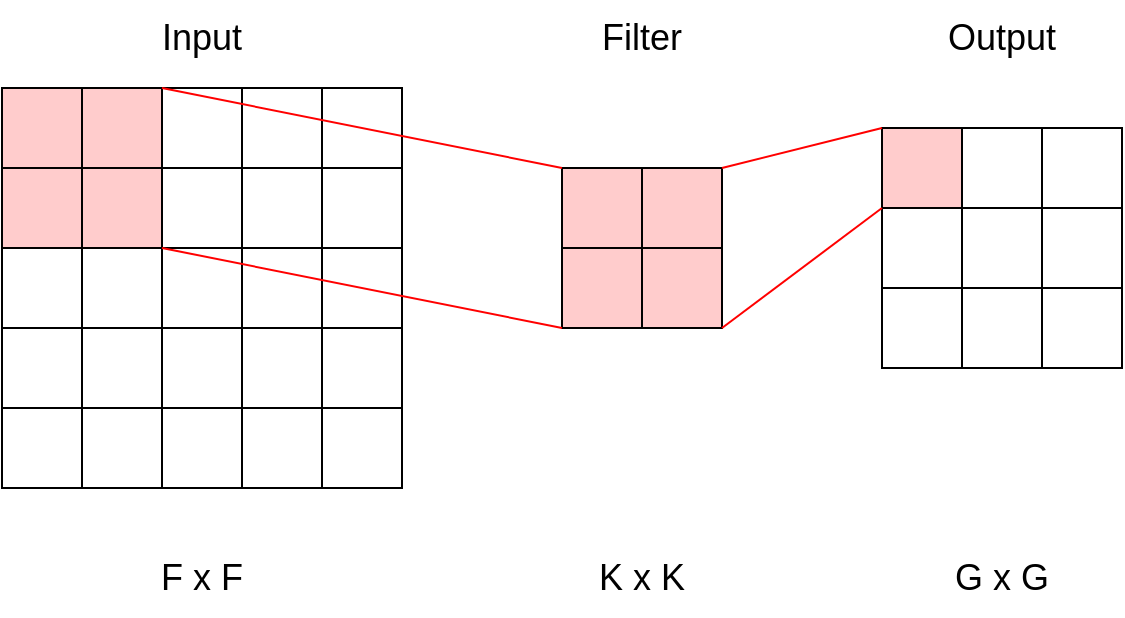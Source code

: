 <mxfile version="20.8.5" type="github" pages="3">
  <diagram id="IiURKsDCqS_IZnWxArtS" name="Page-2">
    <mxGraphModel dx="1050" dy="619" grid="1" gridSize="10" guides="1" tooltips="1" connect="1" arrows="1" fold="1" page="1" pageScale="1" pageWidth="850" pageHeight="1100" math="0" shadow="0">
      <root>
        <mxCell id="0" />
        <mxCell id="1" parent="0" />
        <mxCell id="ALrrRG_lnZJMQFNTRQFY-46" value="" style="group;fillColor=default;" vertex="1" connectable="0" parent="1">
          <mxGeometry x="80" y="80" width="200" height="200" as="geometry" />
        </mxCell>
        <mxCell id="ALrrRG_lnZJMQFNTRQFY-47" value="" style="whiteSpace=wrap;html=1;aspect=fixed;labelBackgroundColor=#FF9999;fontColor=#03FF5F;fillColor=default;" vertex="1" parent="ALrrRG_lnZJMQFNTRQFY-46">
          <mxGeometry y="160" width="40" height="40" as="geometry" />
        </mxCell>
        <mxCell id="ALrrRG_lnZJMQFNTRQFY-48" value="" style="whiteSpace=wrap;html=1;aspect=fixed;labelBackgroundColor=#FF9999;fontColor=#03FF5F;fillColor=default;" vertex="1" parent="ALrrRG_lnZJMQFNTRQFY-46">
          <mxGeometry x="40" y="160" width="40" height="40" as="geometry" />
        </mxCell>
        <mxCell id="ALrrRG_lnZJMQFNTRQFY-49" value="" style="whiteSpace=wrap;html=1;aspect=fixed;labelBackgroundColor=#FF9999;fontColor=#03FF5F;fillColor=default;" vertex="1" parent="ALrrRG_lnZJMQFNTRQFY-46">
          <mxGeometry x="80" y="160" width="40" height="40" as="geometry" />
        </mxCell>
        <mxCell id="ALrrRG_lnZJMQFNTRQFY-50" value="" style="whiteSpace=wrap;html=1;aspect=fixed;labelBackgroundColor=#FF9999;fontColor=#03FF5F;fillColor=default;" vertex="1" parent="ALrrRG_lnZJMQFNTRQFY-46">
          <mxGeometry x="120" y="160" width="40" height="40" as="geometry" />
        </mxCell>
        <mxCell id="ALrrRG_lnZJMQFNTRQFY-51" value="" style="whiteSpace=wrap;html=1;aspect=fixed;labelBackgroundColor=#FF9999;fontColor=#03FF5F;fillColor=default;" vertex="1" parent="ALrrRG_lnZJMQFNTRQFY-46">
          <mxGeometry x="160" y="160" width="40" height="40" as="geometry" />
        </mxCell>
        <mxCell id="ALrrRG_lnZJMQFNTRQFY-52" value="" style="whiteSpace=wrap;html=1;aspect=fixed;labelBackgroundColor=#FF9999;fontColor=#03FF5F;fillColor=default;" vertex="1" parent="ALrrRG_lnZJMQFNTRQFY-46">
          <mxGeometry y="120" width="40" height="40" as="geometry" />
        </mxCell>
        <mxCell id="ALrrRG_lnZJMQFNTRQFY-53" value="" style="whiteSpace=wrap;html=1;aspect=fixed;labelBackgroundColor=#FF9999;fontColor=#03FF5F;fillColor=default;" vertex="1" parent="ALrrRG_lnZJMQFNTRQFY-46">
          <mxGeometry x="40" y="120" width="40" height="40" as="geometry" />
        </mxCell>
        <mxCell id="ALrrRG_lnZJMQFNTRQFY-54" value="" style="whiteSpace=wrap;html=1;aspect=fixed;labelBackgroundColor=#FF9999;fontColor=#03FF5F;fillColor=default;" vertex="1" parent="ALrrRG_lnZJMQFNTRQFY-46">
          <mxGeometry x="80" y="120" width="40" height="40" as="geometry" />
        </mxCell>
        <mxCell id="ALrrRG_lnZJMQFNTRQFY-55" value="" style="whiteSpace=wrap;html=1;aspect=fixed;labelBackgroundColor=#FF9999;fontColor=#03FF5F;fillColor=default;" vertex="1" parent="ALrrRG_lnZJMQFNTRQFY-46">
          <mxGeometry x="120" y="120" width="40" height="40" as="geometry" />
        </mxCell>
        <mxCell id="ALrrRG_lnZJMQFNTRQFY-56" value="" style="whiteSpace=wrap;html=1;aspect=fixed;labelBackgroundColor=#FF9999;fontColor=#03FF5F;fillColor=default;" vertex="1" parent="ALrrRG_lnZJMQFNTRQFY-46">
          <mxGeometry x="160" y="120" width="40" height="40" as="geometry" />
        </mxCell>
        <mxCell id="ALrrRG_lnZJMQFNTRQFY-57" value="" style="whiteSpace=wrap;html=1;aspect=fixed;labelBackgroundColor=#FF9999;fontColor=#03FF5F;fillColor=default;" vertex="1" parent="ALrrRG_lnZJMQFNTRQFY-46">
          <mxGeometry y="80" width="40" height="40" as="geometry" />
        </mxCell>
        <mxCell id="ALrrRG_lnZJMQFNTRQFY-58" value="" style="whiteSpace=wrap;html=1;aspect=fixed;labelBackgroundColor=#FF9999;fontColor=#03FF5F;fillColor=default;" vertex="1" parent="ALrrRG_lnZJMQFNTRQFY-46">
          <mxGeometry x="40" y="80" width="40" height="40" as="geometry" />
        </mxCell>
        <mxCell id="ALrrRG_lnZJMQFNTRQFY-59" value="" style="whiteSpace=wrap;html=1;aspect=fixed;labelBackgroundColor=#FF9999;fontColor=#03FF5F;fillColor=default;" vertex="1" parent="ALrrRG_lnZJMQFNTRQFY-46">
          <mxGeometry x="80" y="80" width="40" height="40" as="geometry" />
        </mxCell>
        <mxCell id="ALrrRG_lnZJMQFNTRQFY-60" value="" style="whiteSpace=wrap;html=1;aspect=fixed;labelBackgroundColor=#FF9999;fontColor=#03FF5F;fillColor=default;" vertex="1" parent="ALrrRG_lnZJMQFNTRQFY-46">
          <mxGeometry x="120" y="80" width="40" height="40" as="geometry" />
        </mxCell>
        <mxCell id="ALrrRG_lnZJMQFNTRQFY-61" value="" style="whiteSpace=wrap;html=1;aspect=fixed;labelBackgroundColor=#FF9999;fontColor=#03FF5F;fillColor=default;" vertex="1" parent="ALrrRG_lnZJMQFNTRQFY-46">
          <mxGeometry x="160" y="80" width="40" height="40" as="geometry" />
        </mxCell>
        <mxCell id="ALrrRG_lnZJMQFNTRQFY-62" value="" style="whiteSpace=wrap;html=1;aspect=fixed;labelBackgroundColor=#FF9999;fontColor=#03FF5F;fillColor=#FFCCCC;" vertex="1" parent="ALrrRG_lnZJMQFNTRQFY-46">
          <mxGeometry y="40" width="40" height="40" as="geometry" />
        </mxCell>
        <mxCell id="ALrrRG_lnZJMQFNTRQFY-63" value="" style="whiteSpace=wrap;html=1;aspect=fixed;labelBackgroundColor=#FF9999;fontColor=#03FF5F;fillColor=#FFCCCC;" vertex="1" parent="ALrrRG_lnZJMQFNTRQFY-46">
          <mxGeometry x="40" y="40" width="40" height="40" as="geometry" />
        </mxCell>
        <mxCell id="ALrrRG_lnZJMQFNTRQFY-64" value="" style="whiteSpace=wrap;html=1;aspect=fixed;labelBackgroundColor=#FF9999;fontColor=#03FF5F;fillColor=default;" vertex="1" parent="ALrrRG_lnZJMQFNTRQFY-46">
          <mxGeometry x="80" y="40" width="40" height="40" as="geometry" />
        </mxCell>
        <mxCell id="ALrrRG_lnZJMQFNTRQFY-65" value="" style="whiteSpace=wrap;html=1;aspect=fixed;labelBackgroundColor=#FF9999;fontColor=#03FF5F;fillColor=default;" vertex="1" parent="ALrrRG_lnZJMQFNTRQFY-46">
          <mxGeometry x="120" y="40" width="40" height="40" as="geometry" />
        </mxCell>
        <mxCell id="ALrrRG_lnZJMQFNTRQFY-66" value="" style="whiteSpace=wrap;html=1;aspect=fixed;labelBackgroundColor=#FF9999;fontColor=#03FF5F;fillColor=default;" vertex="1" parent="ALrrRG_lnZJMQFNTRQFY-46">
          <mxGeometry x="160" y="40" width="40" height="40" as="geometry" />
        </mxCell>
        <mxCell id="ALrrRG_lnZJMQFNTRQFY-67" value="" style="whiteSpace=wrap;html=1;aspect=fixed;labelBackgroundColor=#FF9999;fontColor=#03FF5F;fillColor=#FFCCCC;" vertex="1" parent="ALrrRG_lnZJMQFNTRQFY-46">
          <mxGeometry width="40" height="40" as="geometry" />
        </mxCell>
        <mxCell id="ALrrRG_lnZJMQFNTRQFY-68" value="" style="whiteSpace=wrap;html=1;aspect=fixed;labelBackgroundColor=#FF9999;fontColor=#03FF5F;fillColor=#FFCCCC;" vertex="1" parent="ALrrRG_lnZJMQFNTRQFY-46">
          <mxGeometry x="40" width="40" height="40" as="geometry" />
        </mxCell>
        <mxCell id="ALrrRG_lnZJMQFNTRQFY-69" value="" style="whiteSpace=wrap;html=1;aspect=fixed;labelBackgroundColor=#FF9999;fontColor=#03FF5F;fillColor=default;" vertex="1" parent="ALrrRG_lnZJMQFNTRQFY-46">
          <mxGeometry x="80" width="40" height="40" as="geometry" />
        </mxCell>
        <mxCell id="ALrrRG_lnZJMQFNTRQFY-70" value="" style="whiteSpace=wrap;html=1;aspect=fixed;labelBackgroundColor=#FF9999;fontColor=#03FF5F;fillColor=default;" vertex="1" parent="ALrrRG_lnZJMQFNTRQFY-46">
          <mxGeometry x="120" width="40" height="40" as="geometry" />
        </mxCell>
        <mxCell id="ALrrRG_lnZJMQFNTRQFY-71" value="" style="whiteSpace=wrap;html=1;aspect=fixed;labelBackgroundColor=#FF9999;fontColor=#03FF5F;fillColor=default;" vertex="1" parent="ALrrRG_lnZJMQFNTRQFY-46">
          <mxGeometry x="160" width="40" height="40" as="geometry" />
        </mxCell>
        <mxCell id="ALrrRG_lnZJMQFNTRQFY-72" value="" style="group;fillColor=#FFCCCC;" vertex="1" connectable="0" parent="1">
          <mxGeometry x="360" y="120" width="80" height="80" as="geometry" />
        </mxCell>
        <mxCell id="ALrrRG_lnZJMQFNTRQFY-73" value="" style="whiteSpace=wrap;html=1;aspect=fixed;labelBackgroundColor=#FF9999;fontColor=#03FF5F;fillColor=none;" vertex="1" parent="ALrrRG_lnZJMQFNTRQFY-72">
          <mxGeometry width="40" height="40" as="geometry" />
        </mxCell>
        <mxCell id="ALrrRG_lnZJMQFNTRQFY-74" value="" style="whiteSpace=wrap;html=1;aspect=fixed;labelBackgroundColor=#FF9999;fontColor=#03FF5F;fillColor=none;" vertex="1" parent="ALrrRG_lnZJMQFNTRQFY-72">
          <mxGeometry x="40" width="40" height="40" as="geometry" />
        </mxCell>
        <mxCell id="ALrrRG_lnZJMQFNTRQFY-75" value="" style="whiteSpace=wrap;html=1;aspect=fixed;labelBackgroundColor=#FF9999;fontColor=#03FF5F;fillColor=none;" vertex="1" parent="ALrrRG_lnZJMQFNTRQFY-72">
          <mxGeometry y="40" width="40" height="40" as="geometry" />
        </mxCell>
        <mxCell id="ALrrRG_lnZJMQFNTRQFY-76" value="" style="whiteSpace=wrap;html=1;aspect=fixed;labelBackgroundColor=#FF9999;fontColor=#03FF5F;fillColor=none;" vertex="1" parent="ALrrRG_lnZJMQFNTRQFY-72">
          <mxGeometry x="40" y="40" width="40" height="40" as="geometry" />
        </mxCell>
        <mxCell id="ALrrRG_lnZJMQFNTRQFY-77" value="" style="group;fillColor=default;" vertex="1" connectable="0" parent="1">
          <mxGeometry x="520" y="100" width="120" height="120" as="geometry" />
        </mxCell>
        <mxCell id="ALrrRG_lnZJMQFNTRQFY-78" value="" style="whiteSpace=wrap;html=1;aspect=fixed;labelBackgroundColor=#FF9999;fontColor=#03FF5F;fillColor=#FFCCCC;" vertex="1" parent="ALrrRG_lnZJMQFNTRQFY-77">
          <mxGeometry width="40" height="40" as="geometry" />
        </mxCell>
        <mxCell id="ALrrRG_lnZJMQFNTRQFY-79" value="" style="whiteSpace=wrap;html=1;aspect=fixed;labelBackgroundColor=#FF9999;fontColor=#03FF5F;fillColor=#FFFFFF;" vertex="1" parent="ALrrRG_lnZJMQFNTRQFY-77">
          <mxGeometry x="40" width="40" height="40" as="geometry" />
        </mxCell>
        <mxCell id="ALrrRG_lnZJMQFNTRQFY-80" value="" style="whiteSpace=wrap;html=1;aspect=fixed;labelBackgroundColor=#FF9999;fontColor=#03FF5F;fillColor=#FFFFFF;" vertex="1" parent="ALrrRG_lnZJMQFNTRQFY-77">
          <mxGeometry y="40" width="40" height="40" as="geometry" />
        </mxCell>
        <mxCell id="ALrrRG_lnZJMQFNTRQFY-81" value="" style="whiteSpace=wrap;html=1;aspect=fixed;labelBackgroundColor=#FF9999;fontColor=#03FF5F;fillColor=#FFFFFF;" vertex="1" parent="ALrrRG_lnZJMQFNTRQFY-77">
          <mxGeometry x="40" y="40" width="40" height="40" as="geometry" />
        </mxCell>
        <mxCell id="ALrrRG_lnZJMQFNTRQFY-82" value="" style="whiteSpace=wrap;html=1;aspect=fixed;labelBackgroundColor=#FF9999;fontColor=#03FF5F;fillColor=default;" vertex="1" parent="ALrrRG_lnZJMQFNTRQFY-77">
          <mxGeometry x="80" width="40" height="40" as="geometry" />
        </mxCell>
        <mxCell id="ALrrRG_lnZJMQFNTRQFY-83" value="" style="whiteSpace=wrap;html=1;aspect=fixed;labelBackgroundColor=#FF9999;fontColor=#03FF5F;fillColor=default;" vertex="1" parent="ALrrRG_lnZJMQFNTRQFY-77">
          <mxGeometry x="80" y="40" width="40" height="40" as="geometry" />
        </mxCell>
        <mxCell id="ALrrRG_lnZJMQFNTRQFY-84" value="" style="whiteSpace=wrap;html=1;aspect=fixed;labelBackgroundColor=#FF9999;fontColor=#03FF5F;fillColor=default;" vertex="1" parent="ALrrRG_lnZJMQFNTRQFY-77">
          <mxGeometry y="80" width="40" height="40" as="geometry" />
        </mxCell>
        <mxCell id="ALrrRG_lnZJMQFNTRQFY-85" value="" style="whiteSpace=wrap;html=1;aspect=fixed;labelBackgroundColor=#FF9999;fontColor=#03FF5F;fillColor=default;" vertex="1" parent="ALrrRG_lnZJMQFNTRQFY-77">
          <mxGeometry x="40" y="80" width="40" height="40" as="geometry" />
        </mxCell>
        <mxCell id="ALrrRG_lnZJMQFNTRQFY-86" value="" style="whiteSpace=wrap;html=1;aspect=fixed;labelBackgroundColor=#FF9999;fontColor=#03FF5F;fillColor=default;" vertex="1" parent="ALrrRG_lnZJMQFNTRQFY-77">
          <mxGeometry x="80" y="80" width="40" height="40" as="geometry" />
        </mxCell>
        <mxCell id="ALrrRG_lnZJMQFNTRQFY-87" value="" style="endArrow=none;html=1;rounded=0;strokeColor=#FF0000;fontColor=#03FF5F;exitX=0;exitY=0;exitDx=0;exitDy=0;" edge="1" parent="1" source="ALrrRG_lnZJMQFNTRQFY-73">
          <mxGeometry width="50" height="50" relative="1" as="geometry">
            <mxPoint x="360" y="130" as="sourcePoint" />
            <mxPoint x="160" y="80" as="targetPoint" />
          </mxGeometry>
        </mxCell>
        <mxCell id="ALrrRG_lnZJMQFNTRQFY-88" value="" style="endArrow=none;html=1;rounded=0;strokeColor=#FF0000;fontColor=#03FF5F;exitX=0;exitY=1;exitDx=0;exitDy=0;entryX=0;entryY=1;entryDx=0;entryDy=0;" edge="1" parent="1" source="ALrrRG_lnZJMQFNTRQFY-64" target="ALrrRG_lnZJMQFNTRQFY-75">
          <mxGeometry width="50" height="50" relative="1" as="geometry">
            <mxPoint x="360" y="130" as="sourcePoint" />
            <mxPoint x="410" y="80" as="targetPoint" />
          </mxGeometry>
        </mxCell>
        <mxCell id="ALrrRG_lnZJMQFNTRQFY-89" value="" style="endArrow=none;html=1;rounded=0;strokeColor=#FF0000;fontColor=#03FF5F;exitX=1;exitY=1;exitDx=0;exitDy=0;entryX=0;entryY=0;entryDx=0;entryDy=0;" edge="1" parent="1" source="ALrrRG_lnZJMQFNTRQFY-76" target="ALrrRG_lnZJMQFNTRQFY-80">
          <mxGeometry width="50" height="50" relative="1" as="geometry">
            <mxPoint x="360" y="130" as="sourcePoint" />
            <mxPoint x="410" y="80" as="targetPoint" />
          </mxGeometry>
        </mxCell>
        <mxCell id="ALrrRG_lnZJMQFNTRQFY-90" value="" style="endArrow=none;html=1;rounded=0;strokeColor=#FF0000;fontColor=#03FF5F;exitX=1;exitY=0;exitDx=0;exitDy=0;entryX=0;entryY=0;entryDx=0;entryDy=0;" edge="1" parent="1" source="ALrrRG_lnZJMQFNTRQFY-74" target="ALrrRG_lnZJMQFNTRQFY-78">
          <mxGeometry width="50" height="50" relative="1" as="geometry">
            <mxPoint x="360" y="130" as="sourcePoint" />
            <mxPoint x="410" y="80" as="targetPoint" />
          </mxGeometry>
        </mxCell>
        <mxCell id="HqgYW0HGrvezulj9nq3J-1" value="&lt;p style=&quot;line-height: 100%;&quot;&gt;&lt;font style=&quot;font-size: 18px;&quot;&gt;Input&lt;/font&gt;&lt;/p&gt;" style="text;html=1;align=center;verticalAlign=middle;whiteSpace=wrap;rounded=0;labelBackgroundColor=none;" vertex="1" parent="1">
          <mxGeometry x="150" y="40" width="60" height="30" as="geometry" />
        </mxCell>
        <mxCell id="HqgYW0HGrvezulj9nq3J-3" value="&lt;p style=&quot;line-height: 100%;&quot;&gt;&lt;font style=&quot;font-size: 18px;&quot;&gt;Output&lt;/font&gt;&lt;/p&gt;" style="text;html=1;align=center;verticalAlign=middle;whiteSpace=wrap;rounded=0;labelBackgroundColor=none;" vertex="1" parent="1">
          <mxGeometry x="550" y="40" width="60" height="30" as="geometry" />
        </mxCell>
        <mxCell id="HqgYW0HGrvezulj9nq3J-4" value="&lt;p style=&quot;line-height: 100%;&quot;&gt;&lt;font style=&quot;font-size: 18px;&quot;&gt;Filter&lt;/font&gt;&lt;/p&gt;" style="text;html=1;align=center;verticalAlign=middle;whiteSpace=wrap;rounded=0;labelBackgroundColor=none;" vertex="1" parent="1">
          <mxGeometry x="370" y="40" width="60" height="30" as="geometry" />
        </mxCell>
        <mxCell id="SIu5GmnaFaEPEh9HR5v_-1" value="&lt;p style=&quot;line-height: 100%;&quot;&gt;&lt;font style=&quot;font-size: 18px;&quot;&gt;F x F&lt;/font&gt;&lt;/p&gt;" style="text;html=1;align=center;verticalAlign=middle;whiteSpace=wrap;rounded=0;labelBackgroundColor=none;" vertex="1" parent="1">
          <mxGeometry x="135" y="310" width="90" height="30" as="geometry" />
        </mxCell>
        <mxCell id="SIu5GmnaFaEPEh9HR5v_-2" value="&lt;p style=&quot;line-height: 100%;&quot;&gt;&lt;span style=&quot;font-size: 18px;&quot;&gt;K x K&lt;/span&gt;&lt;/p&gt;" style="text;html=1;align=center;verticalAlign=middle;whiteSpace=wrap;rounded=0;labelBackgroundColor=none;" vertex="1" parent="1">
          <mxGeometry x="355" y="310" width="90" height="30" as="geometry" />
        </mxCell>
        <mxCell id="SIu5GmnaFaEPEh9HR5v_-3" value="&lt;p style=&quot;line-height: 100%;&quot;&gt;&lt;span style=&quot;font-size: 18px;&quot;&gt;G x G&lt;/span&gt;&lt;/p&gt;" style="text;html=1;align=center;verticalAlign=middle;whiteSpace=wrap;rounded=0;labelBackgroundColor=none;" vertex="1" parent="1">
          <mxGeometry x="535" y="310" width="90" height="30" as="geometry" />
        </mxCell>
      </root>
    </mxGraphModel>
  </diagram>
  <diagram id="ZxSuZ-eWhiE2LWPFVZvy" name="Page-3">
    <mxGraphModel dx="1050" dy="619" grid="1" gridSize="10" guides="1" tooltips="1" connect="1" arrows="1" fold="1" page="1" pageScale="1" pageWidth="850" pageHeight="1100" math="0" shadow="0">
      <root>
        <mxCell id="0" />
        <mxCell id="1" parent="0" />
        <mxCell id="DWY0hxW6Zb700Es58WFt-1" value="" style="group;fillColor=#FFFFFF;" vertex="1" connectable="0" parent="1">
          <mxGeometry x="80" y="80" width="200" height="200" as="geometry" />
        </mxCell>
        <mxCell id="DWY0hxW6Zb700Es58WFt-2" value="" style="whiteSpace=wrap;html=1;aspect=fixed;labelBackgroundColor=#FF9999;fontColor=#03FF5F;fillColor=#FFFFFF;" vertex="1" parent="DWY0hxW6Zb700Es58WFt-1">
          <mxGeometry y="160" width="40" height="40" as="geometry" />
        </mxCell>
        <mxCell id="DWY0hxW6Zb700Es58WFt-3" value="" style="whiteSpace=wrap;html=1;aspect=fixed;labelBackgroundColor=#FF9999;fontColor=#03FF5F;fillColor=#FFFFFF;" vertex="1" parent="DWY0hxW6Zb700Es58WFt-1">
          <mxGeometry x="40" y="160" width="40" height="40" as="geometry" />
        </mxCell>
        <mxCell id="DWY0hxW6Zb700Es58WFt-4" value="" style="whiteSpace=wrap;html=1;aspect=fixed;labelBackgroundColor=#FF9999;fontColor=#03FF5F;fillColor=#FFFFFF;" vertex="1" parent="DWY0hxW6Zb700Es58WFt-1">
          <mxGeometry x="80" y="160" width="40" height="40" as="geometry" />
        </mxCell>
        <mxCell id="DWY0hxW6Zb700Es58WFt-5" value="" style="whiteSpace=wrap;html=1;aspect=fixed;labelBackgroundColor=#FF9999;fontColor=#03FF5F;fillColor=#FFFFFF;" vertex="1" parent="DWY0hxW6Zb700Es58WFt-1">
          <mxGeometry x="120" y="160" width="40" height="40" as="geometry" />
        </mxCell>
        <mxCell id="DWY0hxW6Zb700Es58WFt-6" value="" style="whiteSpace=wrap;html=1;aspect=fixed;labelBackgroundColor=#FF9999;fontColor=#03FF5F;fillColor=#FFFFFF;" vertex="1" parent="DWY0hxW6Zb700Es58WFt-1">
          <mxGeometry x="160" y="160" width="40" height="40" as="geometry" />
        </mxCell>
        <mxCell id="DWY0hxW6Zb700Es58WFt-7" value="" style="whiteSpace=wrap;html=1;aspect=fixed;labelBackgroundColor=#FF9999;fontColor=#03FF5F;fillColor=#FFFFFF;" vertex="1" parent="DWY0hxW6Zb700Es58WFt-1">
          <mxGeometry y="120" width="40" height="40" as="geometry" />
        </mxCell>
        <mxCell id="DWY0hxW6Zb700Es58WFt-8" value="" style="whiteSpace=wrap;html=1;aspect=fixed;labelBackgroundColor=#FF9999;fontColor=#03FF5F;fillColor=#FFFFFF;" vertex="1" parent="DWY0hxW6Zb700Es58WFt-1">
          <mxGeometry x="40" y="120" width="40" height="40" as="geometry" />
        </mxCell>
        <mxCell id="DWY0hxW6Zb700Es58WFt-9" value="" style="whiteSpace=wrap;html=1;aspect=fixed;labelBackgroundColor=#FF9999;fontColor=#03FF5F;fillColor=#FFFFFF;" vertex="1" parent="DWY0hxW6Zb700Es58WFt-1">
          <mxGeometry x="80" y="120" width="40" height="40" as="geometry" />
        </mxCell>
        <mxCell id="DWY0hxW6Zb700Es58WFt-10" value="" style="whiteSpace=wrap;html=1;aspect=fixed;labelBackgroundColor=#FF9999;fontColor=#03FF5F;fillColor=#FFFFFF;" vertex="1" parent="DWY0hxW6Zb700Es58WFt-1">
          <mxGeometry x="120" y="120" width="40" height="40" as="geometry" />
        </mxCell>
        <mxCell id="DWY0hxW6Zb700Es58WFt-11" value="" style="whiteSpace=wrap;html=1;aspect=fixed;labelBackgroundColor=#FF9999;fontColor=#03FF5F;fillColor=#FFFFFF;" vertex="1" parent="DWY0hxW6Zb700Es58WFt-1">
          <mxGeometry x="160" y="120" width="40" height="40" as="geometry" />
        </mxCell>
        <mxCell id="DWY0hxW6Zb700Es58WFt-12" value="" style="whiteSpace=wrap;html=1;aspect=fixed;labelBackgroundColor=#FF9999;fontColor=#03FF5F;fillColor=#FFFFFF;" vertex="1" parent="DWY0hxW6Zb700Es58WFt-1">
          <mxGeometry y="80" width="40" height="40" as="geometry" />
        </mxCell>
        <mxCell id="DWY0hxW6Zb700Es58WFt-13" value="" style="whiteSpace=wrap;html=1;aspect=fixed;labelBackgroundColor=#FF9999;fontColor=#03FF5F;fillColor=#FFFFFF;" vertex="1" parent="DWY0hxW6Zb700Es58WFt-1">
          <mxGeometry x="40" y="80" width="40" height="40" as="geometry" />
        </mxCell>
        <mxCell id="DWY0hxW6Zb700Es58WFt-14" value="" style="whiteSpace=wrap;html=1;aspect=fixed;labelBackgroundColor=#FF9999;fontColor=#03FF5F;fillColor=#FFFFFF;" vertex="1" parent="DWY0hxW6Zb700Es58WFt-1">
          <mxGeometry x="80" y="80" width="40" height="40" as="geometry" />
        </mxCell>
        <mxCell id="DWY0hxW6Zb700Es58WFt-15" value="" style="whiteSpace=wrap;html=1;aspect=fixed;labelBackgroundColor=#FF9999;fontColor=#03FF5F;fillColor=#FFFFFF;" vertex="1" parent="DWY0hxW6Zb700Es58WFt-1">
          <mxGeometry x="120" y="80" width="40" height="40" as="geometry" />
        </mxCell>
        <mxCell id="DWY0hxW6Zb700Es58WFt-16" value="" style="whiteSpace=wrap;html=1;aspect=fixed;labelBackgroundColor=#FF9999;fontColor=#03FF5F;fillColor=#FFFFFF;" vertex="1" parent="DWY0hxW6Zb700Es58WFt-1">
          <mxGeometry x="160" y="80" width="40" height="40" as="geometry" />
        </mxCell>
        <mxCell id="DWY0hxW6Zb700Es58WFt-17" value="" style="whiteSpace=wrap;html=1;aspect=fixed;labelBackgroundColor=#FF9999;fontColor=#03FF5F;fillColor=#FFCCCC;" vertex="1" parent="DWY0hxW6Zb700Es58WFt-1">
          <mxGeometry y="40" width="40" height="40" as="geometry" />
        </mxCell>
        <mxCell id="DWY0hxW6Zb700Es58WFt-18" value="" style="whiteSpace=wrap;html=1;aspect=fixed;labelBackgroundColor=#FF9999;fontColor=#03FF5F;fillColor=#FFCCCC;" vertex="1" parent="DWY0hxW6Zb700Es58WFt-1">
          <mxGeometry x="40" y="40" width="40" height="40" as="geometry" />
        </mxCell>
        <mxCell id="DWY0hxW6Zb700Es58WFt-19" value="" style="whiteSpace=wrap;html=1;aspect=fixed;labelBackgroundColor=#FF9999;fontColor=#03FF5F;fillColor=#FFFFFF;" vertex="1" parent="DWY0hxW6Zb700Es58WFt-1">
          <mxGeometry x="80" y="40" width="40" height="40" as="geometry" />
        </mxCell>
        <mxCell id="DWY0hxW6Zb700Es58WFt-20" value="" style="whiteSpace=wrap;html=1;aspect=fixed;labelBackgroundColor=#FF9999;fontColor=#03FF5F;fillColor=#FFFFFF;" vertex="1" parent="DWY0hxW6Zb700Es58WFt-1">
          <mxGeometry x="120" y="40" width="40" height="40" as="geometry" />
        </mxCell>
        <mxCell id="DWY0hxW6Zb700Es58WFt-21" value="" style="whiteSpace=wrap;html=1;aspect=fixed;labelBackgroundColor=#FF9999;fontColor=#03FF5F;fillColor=#FFFFFF;" vertex="1" parent="DWY0hxW6Zb700Es58WFt-1">
          <mxGeometry x="160" y="40" width="40" height="40" as="geometry" />
        </mxCell>
        <mxCell id="DWY0hxW6Zb700Es58WFt-22" value="" style="whiteSpace=wrap;html=1;aspect=fixed;labelBackgroundColor=#FF9999;fontColor=#03FF5F;fillColor=#FFCCCC;" vertex="1" parent="DWY0hxW6Zb700Es58WFt-1">
          <mxGeometry width="40" height="40" as="geometry" />
        </mxCell>
        <mxCell id="DWY0hxW6Zb700Es58WFt-23" value="" style="whiteSpace=wrap;html=1;aspect=fixed;labelBackgroundColor=#FF9999;fontColor=#03FF5F;fillColor=#FFCCCC;" vertex="1" parent="DWY0hxW6Zb700Es58WFt-1">
          <mxGeometry x="40" width="40" height="40" as="geometry" />
        </mxCell>
        <mxCell id="DWY0hxW6Zb700Es58WFt-24" value="" style="whiteSpace=wrap;html=1;aspect=fixed;labelBackgroundColor=#FF9999;fontColor=#03FF5F;fillColor=#FFFFFF;" vertex="1" parent="DWY0hxW6Zb700Es58WFt-1">
          <mxGeometry x="80" width="40" height="40" as="geometry" />
        </mxCell>
        <mxCell id="DWY0hxW6Zb700Es58WFt-25" value="" style="whiteSpace=wrap;html=1;aspect=fixed;labelBackgroundColor=#FF9999;fontColor=#03FF5F;fillColor=#FFFFFF;" vertex="1" parent="DWY0hxW6Zb700Es58WFt-1">
          <mxGeometry x="120" width="40" height="40" as="geometry" />
        </mxCell>
        <mxCell id="DWY0hxW6Zb700Es58WFt-26" value="" style="whiteSpace=wrap;html=1;aspect=fixed;labelBackgroundColor=#FF9999;fontColor=#03FF5F;fillColor=#FFFFFF;" vertex="1" parent="DWY0hxW6Zb700Es58WFt-1">
          <mxGeometry x="160" width="40" height="40" as="geometry" />
        </mxCell>
        <mxCell id="DWY0hxW6Zb700Es58WFt-27" value="" style="group;fillColor=#FFCCCC;" vertex="1" connectable="0" parent="1">
          <mxGeometry x="360" y="120" width="80" height="80" as="geometry" />
        </mxCell>
        <mxCell id="DWY0hxW6Zb700Es58WFt-28" value="" style="whiteSpace=wrap;html=1;aspect=fixed;labelBackgroundColor=#FF9999;fontColor=#03FF5F;fillColor=none;" vertex="1" parent="DWY0hxW6Zb700Es58WFt-27">
          <mxGeometry width="40" height="40" as="geometry" />
        </mxCell>
        <mxCell id="DWY0hxW6Zb700Es58WFt-29" value="" style="whiteSpace=wrap;html=1;aspect=fixed;labelBackgroundColor=#FF9999;fontColor=#03FF5F;fillColor=none;" vertex="1" parent="DWY0hxW6Zb700Es58WFt-27">
          <mxGeometry x="40" width="40" height="40" as="geometry" />
        </mxCell>
        <mxCell id="DWY0hxW6Zb700Es58WFt-30" value="" style="whiteSpace=wrap;html=1;aspect=fixed;labelBackgroundColor=#FF9999;fontColor=#03FF5F;fillColor=none;" vertex="1" parent="DWY0hxW6Zb700Es58WFt-27">
          <mxGeometry y="40" width="40" height="40" as="geometry" />
        </mxCell>
        <mxCell id="DWY0hxW6Zb700Es58WFt-31" value="" style="whiteSpace=wrap;html=1;aspect=fixed;labelBackgroundColor=#FF9999;fontColor=#03FF5F;fillColor=none;" vertex="1" parent="DWY0hxW6Zb700Es58WFt-27">
          <mxGeometry x="40" y="40" width="40" height="40" as="geometry" />
        </mxCell>
        <mxCell id="DWY0hxW6Zb700Es58WFt-32" value="" style="group" vertex="1" connectable="0" parent="1">
          <mxGeometry x="520" y="100" width="120" height="120" as="geometry" />
        </mxCell>
        <mxCell id="DWY0hxW6Zb700Es58WFt-33" value="" style="whiteSpace=wrap;html=1;aspect=fixed;labelBackgroundColor=#FF9999;fontColor=#03FF5F;fillColor=#FFE599;" vertex="1" parent="DWY0hxW6Zb700Es58WFt-32">
          <mxGeometry width="40" height="40" as="geometry" />
        </mxCell>
        <mxCell id="DWY0hxW6Zb700Es58WFt-34" value="" style="whiteSpace=wrap;html=1;aspect=fixed;labelBackgroundColor=#FF9999;fontColor=#03FF5F;fillColor=none;" vertex="1" parent="DWY0hxW6Zb700Es58WFt-32">
          <mxGeometry x="40" width="40" height="40" as="geometry" />
        </mxCell>
        <mxCell id="DWY0hxW6Zb700Es58WFt-35" value="" style="whiteSpace=wrap;html=1;aspect=fixed;labelBackgroundColor=#FF9999;fontColor=#03FF5F;fillColor=none;" vertex="1" parent="DWY0hxW6Zb700Es58WFt-32">
          <mxGeometry y="40" width="40" height="40" as="geometry" />
        </mxCell>
        <mxCell id="DWY0hxW6Zb700Es58WFt-36" value="" style="whiteSpace=wrap;html=1;aspect=fixed;labelBackgroundColor=#FF9999;fontColor=#03FF5F;fillColor=none;" vertex="1" parent="DWY0hxW6Zb700Es58WFt-32">
          <mxGeometry x="40" y="40" width="40" height="40" as="geometry" />
        </mxCell>
        <mxCell id="DWY0hxW6Zb700Es58WFt-37" value="" style="whiteSpace=wrap;html=1;aspect=fixed;labelBackgroundColor=#FF9999;fontColor=#03FF5F;fillColor=none;" vertex="1" parent="DWY0hxW6Zb700Es58WFt-32">
          <mxGeometry x="80" width="40" height="40" as="geometry" />
        </mxCell>
        <mxCell id="DWY0hxW6Zb700Es58WFt-38" value="" style="whiteSpace=wrap;html=1;aspect=fixed;labelBackgroundColor=#FF9999;fontColor=#03FF5F;fillColor=none;" vertex="1" parent="DWY0hxW6Zb700Es58WFt-32">
          <mxGeometry x="80" y="40" width="40" height="40" as="geometry" />
        </mxCell>
        <mxCell id="DWY0hxW6Zb700Es58WFt-39" value="" style="whiteSpace=wrap;html=1;aspect=fixed;labelBackgroundColor=#FF9999;fontColor=#03FF5F;fillColor=none;" vertex="1" parent="DWY0hxW6Zb700Es58WFt-32">
          <mxGeometry y="80" width="40" height="40" as="geometry" />
        </mxCell>
        <mxCell id="DWY0hxW6Zb700Es58WFt-40" value="" style="whiteSpace=wrap;html=1;aspect=fixed;labelBackgroundColor=#FF9999;fontColor=#03FF5F;fillColor=none;" vertex="1" parent="DWY0hxW6Zb700Es58WFt-32">
          <mxGeometry x="40" y="80" width="40" height="40" as="geometry" />
        </mxCell>
        <mxCell id="DWY0hxW6Zb700Es58WFt-41" value="" style="whiteSpace=wrap;html=1;aspect=fixed;labelBackgroundColor=#FF9999;fontColor=#03FF5F;fillColor=none;" vertex="1" parent="DWY0hxW6Zb700Es58WFt-32">
          <mxGeometry x="80" y="80" width="40" height="40" as="geometry" />
        </mxCell>
        <mxCell id="DWY0hxW6Zb700Es58WFt-76" value="" style="group;fillColor=#FFFFFF;" vertex="1" connectable="0" parent="1">
          <mxGeometry x="90" y="90" width="200" height="200" as="geometry" />
        </mxCell>
        <mxCell id="DWY0hxW6Zb700Es58WFt-77" value="" style="whiteSpace=wrap;html=1;aspect=fixed;labelBackgroundColor=#FF9999;fontColor=#03FF5F;fillColor=#FFFFFF;" vertex="1" parent="DWY0hxW6Zb700Es58WFt-76">
          <mxGeometry y="160" width="40" height="40" as="geometry" />
        </mxCell>
        <mxCell id="DWY0hxW6Zb700Es58WFt-78" value="" style="whiteSpace=wrap;html=1;aspect=fixed;labelBackgroundColor=#FF9999;fontColor=#03FF5F;fillColor=#FFFFFF;" vertex="1" parent="DWY0hxW6Zb700Es58WFt-76">
          <mxGeometry x="40" y="160" width="40" height="40" as="geometry" />
        </mxCell>
        <mxCell id="DWY0hxW6Zb700Es58WFt-79" value="" style="whiteSpace=wrap;html=1;aspect=fixed;labelBackgroundColor=#FF9999;fontColor=#03FF5F;fillColor=#FFFFFF;" vertex="1" parent="DWY0hxW6Zb700Es58WFt-76">
          <mxGeometry x="80" y="160" width="40" height="40" as="geometry" />
        </mxCell>
        <mxCell id="DWY0hxW6Zb700Es58WFt-80" value="" style="whiteSpace=wrap;html=1;aspect=fixed;labelBackgroundColor=#FF9999;fontColor=#03FF5F;fillColor=#FFFFFF;" vertex="1" parent="DWY0hxW6Zb700Es58WFt-76">
          <mxGeometry x="120" y="160" width="40" height="40" as="geometry" />
        </mxCell>
        <mxCell id="DWY0hxW6Zb700Es58WFt-81" value="" style="whiteSpace=wrap;html=1;aspect=fixed;labelBackgroundColor=#FF9999;fontColor=#03FF5F;fillColor=#FFFFFF;" vertex="1" parent="DWY0hxW6Zb700Es58WFt-76">
          <mxGeometry x="160" y="160" width="40" height="40" as="geometry" />
        </mxCell>
        <mxCell id="DWY0hxW6Zb700Es58WFt-82" value="" style="whiteSpace=wrap;html=1;aspect=fixed;labelBackgroundColor=#FF9999;fontColor=#03FF5F;fillColor=#FFFFFF;" vertex="1" parent="DWY0hxW6Zb700Es58WFt-76">
          <mxGeometry y="120" width="40" height="40" as="geometry" />
        </mxCell>
        <mxCell id="DWY0hxW6Zb700Es58WFt-83" value="" style="whiteSpace=wrap;html=1;aspect=fixed;labelBackgroundColor=#FF9999;fontColor=#03FF5F;fillColor=#FFFFFF;" vertex="1" parent="DWY0hxW6Zb700Es58WFt-76">
          <mxGeometry x="40" y="120" width="40" height="40" as="geometry" />
        </mxCell>
        <mxCell id="DWY0hxW6Zb700Es58WFt-84" value="" style="whiteSpace=wrap;html=1;aspect=fixed;labelBackgroundColor=#FF9999;fontColor=#03FF5F;fillColor=#FFFFFF;" vertex="1" parent="DWY0hxW6Zb700Es58WFt-76">
          <mxGeometry x="80" y="120" width="40" height="40" as="geometry" />
        </mxCell>
        <mxCell id="DWY0hxW6Zb700Es58WFt-85" value="" style="whiteSpace=wrap;html=1;aspect=fixed;labelBackgroundColor=#FF9999;fontColor=#03FF5F;fillColor=#FFFFFF;" vertex="1" parent="DWY0hxW6Zb700Es58WFt-76">
          <mxGeometry x="120" y="120" width="40" height="40" as="geometry" />
        </mxCell>
        <mxCell id="DWY0hxW6Zb700Es58WFt-86" value="" style="whiteSpace=wrap;html=1;aspect=fixed;labelBackgroundColor=#FF9999;fontColor=#03FF5F;fillColor=#FFFFFF;" vertex="1" parent="DWY0hxW6Zb700Es58WFt-76">
          <mxGeometry x="160" y="120" width="40" height="40" as="geometry" />
        </mxCell>
        <mxCell id="DWY0hxW6Zb700Es58WFt-87" value="" style="whiteSpace=wrap;html=1;aspect=fixed;labelBackgroundColor=#FF9999;fontColor=#03FF5F;fillColor=#FFFFFF;" vertex="1" parent="DWY0hxW6Zb700Es58WFt-76">
          <mxGeometry y="80" width="40" height="40" as="geometry" />
        </mxCell>
        <mxCell id="DWY0hxW6Zb700Es58WFt-88" value="" style="whiteSpace=wrap;html=1;aspect=fixed;labelBackgroundColor=#FF9999;fontColor=#03FF5F;fillColor=#FFFFFF;" vertex="1" parent="DWY0hxW6Zb700Es58WFt-76">
          <mxGeometry x="40" y="80" width="40" height="40" as="geometry" />
        </mxCell>
        <mxCell id="DWY0hxW6Zb700Es58WFt-89" value="" style="whiteSpace=wrap;html=1;aspect=fixed;labelBackgroundColor=#FF9999;fontColor=#03FF5F;fillColor=#FFFFFF;" vertex="1" parent="DWY0hxW6Zb700Es58WFt-76">
          <mxGeometry x="80" y="80" width="40" height="40" as="geometry" />
        </mxCell>
        <mxCell id="DWY0hxW6Zb700Es58WFt-90" value="" style="whiteSpace=wrap;html=1;aspect=fixed;labelBackgroundColor=#FF9999;fontColor=#03FF5F;fillColor=#FFFFFF;" vertex="1" parent="DWY0hxW6Zb700Es58WFt-76">
          <mxGeometry x="120" y="80" width="40" height="40" as="geometry" />
        </mxCell>
        <mxCell id="DWY0hxW6Zb700Es58WFt-91" value="" style="whiteSpace=wrap;html=1;aspect=fixed;labelBackgroundColor=#FF9999;fontColor=#03FF5F;fillColor=#FFFFFF;" vertex="1" parent="DWY0hxW6Zb700Es58WFt-76">
          <mxGeometry x="160" y="80" width="40" height="40" as="geometry" />
        </mxCell>
        <mxCell id="DWY0hxW6Zb700Es58WFt-92" value="" style="whiteSpace=wrap;html=1;aspect=fixed;labelBackgroundColor=#FF9999;fontColor=#03FF5F;fillColor=#E6FFCC;" vertex="1" parent="DWY0hxW6Zb700Es58WFt-76">
          <mxGeometry y="40" width="40" height="40" as="geometry" />
        </mxCell>
        <mxCell id="DWY0hxW6Zb700Es58WFt-93" value="" style="whiteSpace=wrap;html=1;aspect=fixed;labelBackgroundColor=#FF9999;fontColor=#03FF5F;fillColor=#E6FFCC;" vertex="1" parent="DWY0hxW6Zb700Es58WFt-76">
          <mxGeometry x="40" y="40" width="40" height="40" as="geometry" />
        </mxCell>
        <mxCell id="DWY0hxW6Zb700Es58WFt-94" value="" style="whiteSpace=wrap;html=1;aspect=fixed;labelBackgroundColor=#FF9999;fontColor=#03FF5F;fillColor=#FFFFFF;" vertex="1" parent="DWY0hxW6Zb700Es58WFt-76">
          <mxGeometry x="80" y="40" width="40" height="40" as="geometry" />
        </mxCell>
        <mxCell id="DWY0hxW6Zb700Es58WFt-95" value="" style="whiteSpace=wrap;html=1;aspect=fixed;labelBackgroundColor=#FF9999;fontColor=#03FF5F;fillColor=#FFFFFF;" vertex="1" parent="DWY0hxW6Zb700Es58WFt-76">
          <mxGeometry x="120" y="40" width="40" height="40" as="geometry" />
        </mxCell>
        <mxCell id="DWY0hxW6Zb700Es58WFt-96" value="" style="whiteSpace=wrap;html=1;aspect=fixed;labelBackgroundColor=#FF9999;fontColor=#03FF5F;fillColor=#FFFFFF;" vertex="1" parent="DWY0hxW6Zb700Es58WFt-76">
          <mxGeometry x="160" y="40" width="40" height="40" as="geometry" />
        </mxCell>
        <mxCell id="DWY0hxW6Zb700Es58WFt-97" value="" style="whiteSpace=wrap;html=1;aspect=fixed;labelBackgroundColor=#FF9999;fontColor=#03FF5F;fillColor=#E6FFCC;" vertex="1" parent="DWY0hxW6Zb700Es58WFt-76">
          <mxGeometry width="40" height="40" as="geometry" />
        </mxCell>
        <mxCell id="DWY0hxW6Zb700Es58WFt-98" value="" style="whiteSpace=wrap;html=1;aspect=fixed;labelBackgroundColor=#FF9999;fontColor=#03FF5F;fillColor=#E6FFCC;" vertex="1" parent="DWY0hxW6Zb700Es58WFt-76">
          <mxGeometry x="40" width="40" height="40" as="geometry" />
        </mxCell>
        <mxCell id="DWY0hxW6Zb700Es58WFt-99" value="" style="whiteSpace=wrap;html=1;aspect=fixed;labelBackgroundColor=#FF9999;fontColor=#03FF5F;fillColor=#FFFFFF;" vertex="1" parent="DWY0hxW6Zb700Es58WFt-76">
          <mxGeometry x="80" width="40" height="40" as="geometry" />
        </mxCell>
        <mxCell id="DWY0hxW6Zb700Es58WFt-100" value="" style="whiteSpace=wrap;html=1;aspect=fixed;labelBackgroundColor=#FF9999;fontColor=#03FF5F;fillColor=#FFFFFF;" vertex="1" parent="DWY0hxW6Zb700Es58WFt-76">
          <mxGeometry x="120" width="40" height="40" as="geometry" />
        </mxCell>
        <mxCell id="DWY0hxW6Zb700Es58WFt-101" value="" style="whiteSpace=wrap;html=1;aspect=fixed;labelBackgroundColor=#FF9999;fontColor=#03FF5F;fillColor=#FFFFFF;" vertex="1" parent="DWY0hxW6Zb700Es58WFt-76">
          <mxGeometry x="160" width="40" height="40" as="geometry" />
        </mxCell>
        <mxCell id="DWY0hxW6Zb700Es58WFt-102" value="" style="group;fillColor=#FFFFFF;" vertex="1" connectable="0" parent="1">
          <mxGeometry x="100" y="100" width="200" height="200" as="geometry" />
        </mxCell>
        <mxCell id="DWY0hxW6Zb700Es58WFt-103" value="" style="whiteSpace=wrap;html=1;aspect=fixed;labelBackgroundColor=#FF9999;fontColor=#03FF5F;fillColor=#FFFFFF;" vertex="1" parent="DWY0hxW6Zb700Es58WFt-102">
          <mxGeometry y="160" width="40" height="40" as="geometry" />
        </mxCell>
        <mxCell id="DWY0hxW6Zb700Es58WFt-104" value="" style="whiteSpace=wrap;html=1;aspect=fixed;labelBackgroundColor=#FF9999;fontColor=#03FF5F;fillColor=#FFFFFF;" vertex="1" parent="DWY0hxW6Zb700Es58WFt-102">
          <mxGeometry x="40" y="160" width="40" height="40" as="geometry" />
        </mxCell>
        <mxCell id="DWY0hxW6Zb700Es58WFt-105" value="" style="whiteSpace=wrap;html=1;aspect=fixed;labelBackgroundColor=#FF9999;fontColor=#03FF5F;fillColor=#FFFFFF;" vertex="1" parent="DWY0hxW6Zb700Es58WFt-102">
          <mxGeometry x="80" y="160" width="40" height="40" as="geometry" />
        </mxCell>
        <mxCell id="DWY0hxW6Zb700Es58WFt-106" value="" style="whiteSpace=wrap;html=1;aspect=fixed;labelBackgroundColor=#FF9999;fontColor=#03FF5F;fillColor=#FFFFFF;" vertex="1" parent="DWY0hxW6Zb700Es58WFt-102">
          <mxGeometry x="120" y="160" width="40" height="40" as="geometry" />
        </mxCell>
        <mxCell id="DWY0hxW6Zb700Es58WFt-107" value="" style="whiteSpace=wrap;html=1;aspect=fixed;labelBackgroundColor=#FF9999;fontColor=#03FF5F;fillColor=#FFFFFF;" vertex="1" parent="DWY0hxW6Zb700Es58WFt-102">
          <mxGeometry x="160" y="160" width="40" height="40" as="geometry" />
        </mxCell>
        <mxCell id="DWY0hxW6Zb700Es58WFt-108" value="" style="whiteSpace=wrap;html=1;aspect=fixed;labelBackgroundColor=#FF9999;fontColor=#03FF5F;fillColor=#FFFFFF;" vertex="1" parent="DWY0hxW6Zb700Es58WFt-102">
          <mxGeometry y="120" width="40" height="40" as="geometry" />
        </mxCell>
        <mxCell id="DWY0hxW6Zb700Es58WFt-109" value="" style="whiteSpace=wrap;html=1;aspect=fixed;labelBackgroundColor=#FF9999;fontColor=#03FF5F;fillColor=#FFFFFF;" vertex="1" parent="DWY0hxW6Zb700Es58WFt-102">
          <mxGeometry x="40" y="120" width="40" height="40" as="geometry" />
        </mxCell>
        <mxCell id="DWY0hxW6Zb700Es58WFt-110" value="" style="whiteSpace=wrap;html=1;aspect=fixed;labelBackgroundColor=#FF9999;fontColor=#03FF5F;fillColor=#FFFFFF;" vertex="1" parent="DWY0hxW6Zb700Es58WFt-102">
          <mxGeometry x="80" y="120" width="40" height="40" as="geometry" />
        </mxCell>
        <mxCell id="DWY0hxW6Zb700Es58WFt-111" value="" style="whiteSpace=wrap;html=1;aspect=fixed;labelBackgroundColor=#FF9999;fontColor=#03FF5F;fillColor=#FFFFFF;" vertex="1" parent="DWY0hxW6Zb700Es58WFt-102">
          <mxGeometry x="120" y="120" width="40" height="40" as="geometry" />
        </mxCell>
        <mxCell id="DWY0hxW6Zb700Es58WFt-112" value="" style="whiteSpace=wrap;html=1;aspect=fixed;labelBackgroundColor=#FF9999;fontColor=#03FF5F;fillColor=#FFFFFF;" vertex="1" parent="DWY0hxW6Zb700Es58WFt-102">
          <mxGeometry x="160" y="120" width="40" height="40" as="geometry" />
        </mxCell>
        <mxCell id="DWY0hxW6Zb700Es58WFt-113" value="" style="whiteSpace=wrap;html=1;aspect=fixed;labelBackgroundColor=#FF9999;fontColor=#03FF5F;fillColor=#FFFFFF;" vertex="1" parent="DWY0hxW6Zb700Es58WFt-102">
          <mxGeometry y="80" width="40" height="40" as="geometry" />
        </mxCell>
        <mxCell id="DWY0hxW6Zb700Es58WFt-114" value="" style="whiteSpace=wrap;html=1;aspect=fixed;labelBackgroundColor=#FF9999;fontColor=#03FF5F;fillColor=#FFFFFF;" vertex="1" parent="DWY0hxW6Zb700Es58WFt-102">
          <mxGeometry x="40" y="80" width="40" height="40" as="geometry" />
        </mxCell>
        <mxCell id="DWY0hxW6Zb700Es58WFt-115" value="" style="whiteSpace=wrap;html=1;aspect=fixed;labelBackgroundColor=#FF9999;fontColor=#03FF5F;fillColor=#FFFFFF;" vertex="1" parent="DWY0hxW6Zb700Es58WFt-102">
          <mxGeometry x="80" y="80" width="40" height="40" as="geometry" />
        </mxCell>
        <mxCell id="DWY0hxW6Zb700Es58WFt-116" value="" style="whiteSpace=wrap;html=1;aspect=fixed;labelBackgroundColor=#FF9999;fontColor=#03FF5F;fillColor=#FFFFFF;" vertex="1" parent="DWY0hxW6Zb700Es58WFt-102">
          <mxGeometry x="120" y="80" width="40" height="40" as="geometry" />
        </mxCell>
        <mxCell id="DWY0hxW6Zb700Es58WFt-117" value="" style="whiteSpace=wrap;html=1;aspect=fixed;labelBackgroundColor=#FF9999;fontColor=#03FF5F;fillColor=#FFFFFF;" vertex="1" parent="DWY0hxW6Zb700Es58WFt-102">
          <mxGeometry x="160" y="80" width="40" height="40" as="geometry" />
        </mxCell>
        <mxCell id="DWY0hxW6Zb700Es58WFt-118" value="" style="whiteSpace=wrap;html=1;aspect=fixed;labelBackgroundColor=#FF9999;fontColor=#03FF5F;fillColor=#CCFFFF;" vertex="1" parent="DWY0hxW6Zb700Es58WFt-102">
          <mxGeometry y="40" width="40" height="40" as="geometry" />
        </mxCell>
        <mxCell id="DWY0hxW6Zb700Es58WFt-119" value="" style="whiteSpace=wrap;html=1;aspect=fixed;labelBackgroundColor=#FF9999;fontColor=#03FF5F;fillColor=#CCFFFF;" vertex="1" parent="DWY0hxW6Zb700Es58WFt-102">
          <mxGeometry x="40" y="40" width="40" height="40" as="geometry" />
        </mxCell>
        <mxCell id="DWY0hxW6Zb700Es58WFt-120" value="" style="whiteSpace=wrap;html=1;aspect=fixed;labelBackgroundColor=#FF9999;fontColor=#03FF5F;fillColor=#FFFFFF;" vertex="1" parent="DWY0hxW6Zb700Es58WFt-102">
          <mxGeometry x="80" y="40" width="40" height="40" as="geometry" />
        </mxCell>
        <mxCell id="DWY0hxW6Zb700Es58WFt-121" value="" style="whiteSpace=wrap;html=1;aspect=fixed;labelBackgroundColor=#FF9999;fontColor=#03FF5F;fillColor=#FFFFFF;" vertex="1" parent="DWY0hxW6Zb700Es58WFt-102">
          <mxGeometry x="120" y="40" width="40" height="40" as="geometry" />
        </mxCell>
        <mxCell id="DWY0hxW6Zb700Es58WFt-122" value="" style="whiteSpace=wrap;html=1;aspect=fixed;labelBackgroundColor=#FF9999;fontColor=#03FF5F;fillColor=#FFFFFF;" vertex="1" parent="DWY0hxW6Zb700Es58WFt-102">
          <mxGeometry x="160" y="40" width="40" height="40" as="geometry" />
        </mxCell>
        <mxCell id="DWY0hxW6Zb700Es58WFt-123" value="" style="whiteSpace=wrap;html=1;aspect=fixed;labelBackgroundColor=#FF9999;fontColor=#03FF5F;fillColor=#CCFFFF;" vertex="1" parent="DWY0hxW6Zb700Es58WFt-102">
          <mxGeometry width="40" height="40" as="geometry" />
        </mxCell>
        <mxCell id="DWY0hxW6Zb700Es58WFt-124" value="" style="whiteSpace=wrap;html=1;aspect=fixed;labelBackgroundColor=#FF9999;fontColor=#03FF5F;fillColor=#CCFFFF;" vertex="1" parent="DWY0hxW6Zb700Es58WFt-102">
          <mxGeometry x="40" width="40" height="40" as="geometry" />
        </mxCell>
        <mxCell id="DWY0hxW6Zb700Es58WFt-125" value="" style="whiteSpace=wrap;html=1;aspect=fixed;labelBackgroundColor=#FF9999;fontColor=#03FF5F;fillColor=#FFFFFF;" vertex="1" parent="DWY0hxW6Zb700Es58WFt-102">
          <mxGeometry x="80" width="40" height="40" as="geometry" />
        </mxCell>
        <mxCell id="DWY0hxW6Zb700Es58WFt-126" value="" style="whiteSpace=wrap;html=1;aspect=fixed;labelBackgroundColor=#FF9999;fontColor=#03FF5F;fillColor=#FFFFFF;" vertex="1" parent="DWY0hxW6Zb700Es58WFt-102">
          <mxGeometry x="120" width="40" height="40" as="geometry" />
        </mxCell>
        <mxCell id="DWY0hxW6Zb700Es58WFt-127" value="" style="whiteSpace=wrap;html=1;aspect=fixed;labelBackgroundColor=#FF9999;fontColor=#03FF5F;fillColor=#FFFFFF;" vertex="1" parent="DWY0hxW6Zb700Es58WFt-102">
          <mxGeometry x="160" width="40" height="40" as="geometry" />
        </mxCell>
        <mxCell id="DWY0hxW6Zb700Es58WFt-128" value="" style="group;fillColor=#E6FFCC;" vertex="1" connectable="0" parent="1">
          <mxGeometry x="370" y="130" width="80" height="80" as="geometry" />
        </mxCell>
        <mxCell id="DWY0hxW6Zb700Es58WFt-129" value="" style="whiteSpace=wrap;html=1;aspect=fixed;labelBackgroundColor=#FF9999;fontColor=#03FF5F;fillColor=none;" vertex="1" parent="DWY0hxW6Zb700Es58WFt-128">
          <mxGeometry width="40" height="40" as="geometry" />
        </mxCell>
        <mxCell id="DWY0hxW6Zb700Es58WFt-130" value="" style="whiteSpace=wrap;html=1;aspect=fixed;labelBackgroundColor=#FF9999;fontColor=#03FF5F;fillColor=none;" vertex="1" parent="DWY0hxW6Zb700Es58WFt-128">
          <mxGeometry x="40" width="40" height="40" as="geometry" />
        </mxCell>
        <mxCell id="DWY0hxW6Zb700Es58WFt-131" value="" style="whiteSpace=wrap;html=1;aspect=fixed;labelBackgroundColor=#FF9999;fontColor=#03FF5F;fillColor=none;" vertex="1" parent="DWY0hxW6Zb700Es58WFt-128">
          <mxGeometry y="40" width="40" height="40" as="geometry" />
        </mxCell>
        <mxCell id="DWY0hxW6Zb700Es58WFt-132" value="" style="whiteSpace=wrap;html=1;aspect=fixed;labelBackgroundColor=#FF9999;fontColor=#03FF5F;fillColor=none;" vertex="1" parent="DWY0hxW6Zb700Es58WFt-128">
          <mxGeometry x="40" y="40" width="40" height="40" as="geometry" />
        </mxCell>
        <mxCell id="DWY0hxW6Zb700Es58WFt-143" value="" style="group;fillColor=#CCFFFF;" vertex="1" connectable="0" parent="1">
          <mxGeometry x="380" y="140" width="80" height="80" as="geometry" />
        </mxCell>
        <mxCell id="DWY0hxW6Zb700Es58WFt-144" value="" style="whiteSpace=wrap;html=1;aspect=fixed;labelBackgroundColor=#FF9999;fontColor=#03FF5F;fillColor=none;" vertex="1" parent="DWY0hxW6Zb700Es58WFt-143">
          <mxGeometry width="40" height="40" as="geometry" />
        </mxCell>
        <mxCell id="DWY0hxW6Zb700Es58WFt-145" value="" style="whiteSpace=wrap;html=1;aspect=fixed;labelBackgroundColor=#FF9999;fontColor=#03FF5F;fillColor=none;" vertex="1" parent="DWY0hxW6Zb700Es58WFt-143">
          <mxGeometry x="40" width="40" height="40" as="geometry" />
        </mxCell>
        <mxCell id="DWY0hxW6Zb700Es58WFt-146" value="" style="whiteSpace=wrap;html=1;aspect=fixed;labelBackgroundColor=#FF9999;fontColor=#03FF5F;fillColor=none;" vertex="1" parent="DWY0hxW6Zb700Es58WFt-143">
          <mxGeometry y="40" width="40" height="40" as="geometry" />
        </mxCell>
        <mxCell id="DWY0hxW6Zb700Es58WFt-147" value="" style="whiteSpace=wrap;html=1;aspect=fixed;labelBackgroundColor=#FF9999;fontColor=#03FF5F;fillColor=none;" vertex="1" parent="DWY0hxW6Zb700Es58WFt-143">
          <mxGeometry x="40" y="40" width="40" height="40" as="geometry" />
        </mxCell>
        <mxCell id="DWY0hxW6Zb700Es58WFt-148" value="" style="endArrow=none;html=1;rounded=0;strokeColor=#FF0000;fontColor=#03FF5F;entryX=0;entryY=0;entryDx=0;entryDy=0;" edge="1" parent="1" target="DWY0hxW6Zb700Es58WFt-125">
          <mxGeometry width="50" height="50" relative="1" as="geometry">
            <mxPoint x="380" y="140" as="sourcePoint" />
            <mxPoint x="450" y="100" as="targetPoint" />
          </mxGeometry>
        </mxCell>
        <mxCell id="DWY0hxW6Zb700Es58WFt-150" value="" style="endArrow=none;html=1;rounded=0;strokeColor=#FF0000;fontColor=#03FF5F;exitX=1;exitY=1;exitDx=0;exitDy=0;entryX=0;entryY=1;entryDx=0;entryDy=0;" edge="1" parent="1" source="DWY0hxW6Zb700Es58WFt-119" target="DWY0hxW6Zb700Es58WFt-146">
          <mxGeometry width="50" height="50" relative="1" as="geometry">
            <mxPoint x="400" y="150" as="sourcePoint" />
            <mxPoint x="450" y="100" as="targetPoint" />
          </mxGeometry>
        </mxCell>
        <mxCell id="DWY0hxW6Zb700Es58WFt-151" value="" style="endArrow=none;html=1;rounded=0;strokeColor=#FF0000;fontColor=#03FF5F;exitX=1;exitY=0;exitDx=0;exitDy=0;entryX=0;entryY=0;entryDx=0;entryDy=0;" edge="1" parent="1" source="DWY0hxW6Zb700Es58WFt-145" target="DWY0hxW6Zb700Es58WFt-33">
          <mxGeometry width="50" height="50" relative="1" as="geometry">
            <mxPoint x="400" y="150" as="sourcePoint" />
            <mxPoint x="450" y="100" as="targetPoint" />
          </mxGeometry>
        </mxCell>
        <mxCell id="DWY0hxW6Zb700Es58WFt-152" value="" style="endArrow=none;html=1;rounded=0;strokeColor=#FF0000;fontColor=#03FF5F;exitX=1;exitY=1;exitDx=0;exitDy=0;entryX=0;entryY=0;entryDx=0;entryDy=0;" edge="1" parent="1" source="DWY0hxW6Zb700Es58WFt-147" target="DWY0hxW6Zb700Es58WFt-35">
          <mxGeometry width="50" height="50" relative="1" as="geometry">
            <mxPoint x="400" y="150" as="sourcePoint" />
            <mxPoint x="450" y="100" as="targetPoint" />
          </mxGeometry>
        </mxCell>
        <mxCell id="DWY0hxW6Zb700Es58WFt-154" value="" style="endArrow=classic;startArrow=classic;html=1;rounded=0;strokeColor=#FF0000;fontColor=#03FF5F;exitX=1;exitY=0;exitDx=0;exitDy=0;" edge="1" parent="1" source="DWY0hxW6Zb700Es58WFt-145">
          <mxGeometry width="50" height="50" relative="1" as="geometry">
            <mxPoint x="400" y="150" as="sourcePoint" />
            <mxPoint x="440" y="120" as="targetPoint" />
          </mxGeometry>
        </mxCell>
        <mxCell id="DWY0hxW6Zb700Es58WFt-155" value="" style="endArrow=classic;startArrow=classic;html=1;rounded=0;strokeColor=#FF0000;fontColor=#03FF5F;exitX=0;exitY=1;exitDx=0;exitDy=0;entryX=0;entryY=1;entryDx=0;entryDy=0;" edge="1" parent="1" source="DWY0hxW6Zb700Es58WFt-30" target="DWY0hxW6Zb700Es58WFt-146">
          <mxGeometry width="50" height="50" relative="1" as="geometry">
            <mxPoint x="400" y="150" as="sourcePoint" />
            <mxPoint x="450" y="100" as="targetPoint" />
          </mxGeometry>
        </mxCell>
        <mxCell id="gIffDscsLNij4BQ9hi-t-1" value="&lt;p style=&quot;line-height: 100%;&quot;&gt;&lt;font style=&quot;font-size: 18px;&quot;&gt;Filter&lt;/font&gt;&lt;/p&gt;" style="text;html=1;align=center;verticalAlign=middle;whiteSpace=wrap;rounded=0;labelBackgroundColor=none;" vertex="1" parent="1">
          <mxGeometry x="365" y="40" width="90" height="30" as="geometry" />
        </mxCell>
        <mxCell id="Lh-q-rSrtTfn78s2sgC5-1" value="&lt;p style=&quot;line-height: 100%;&quot;&gt;&lt;font style=&quot;font-size: 18px;&quot;&gt;Input&lt;/font&gt;&lt;/p&gt;" style="text;html=1;align=center;verticalAlign=middle;whiteSpace=wrap;rounded=0;labelBackgroundColor=none;" vertex="1" parent="1">
          <mxGeometry x="155" y="40" width="90" height="30" as="geometry" />
        </mxCell>
        <mxCell id="Lh-q-rSrtTfn78s2sgC5-2" value="&lt;p style=&quot;line-height: 100%;&quot;&gt;&lt;span style=&quot;font-size: 18px;&quot;&gt;Output&lt;/span&gt;&lt;/p&gt;" style="text;html=1;align=center;verticalAlign=middle;whiteSpace=wrap;rounded=0;labelBackgroundColor=none;" vertex="1" parent="1">
          <mxGeometry x="535" y="40" width="90" height="30" as="geometry" />
        </mxCell>
        <mxCell id="mrr1dPrAVwtfMVhdJesZ-1" value="&lt;p style=&quot;line-height: 100%;&quot;&gt;&lt;font style=&quot;font-size: 18px;&quot;&gt;M x F x F&lt;/font&gt;&lt;/p&gt;" style="text;html=1;align=center;verticalAlign=middle;whiteSpace=wrap;rounded=0;labelBackgroundColor=none;" vertex="1" parent="1">
          <mxGeometry x="145" y="330" width="90" height="30" as="geometry" />
        </mxCell>
        <mxCell id="mrr1dPrAVwtfMVhdJesZ-2" value="&lt;p style=&quot;line-height: 100%;&quot;&gt;&lt;span style=&quot;font-size: 18px;&quot;&gt;M x K x K&lt;/span&gt;&lt;/p&gt;" style="text;html=1;align=center;verticalAlign=middle;whiteSpace=wrap;rounded=0;labelBackgroundColor=none;" vertex="1" parent="1">
          <mxGeometry x="365" y="330" width="90" height="30" as="geometry" />
        </mxCell>
        <mxCell id="mrr1dPrAVwtfMVhdJesZ-4" value="&lt;p style=&quot;line-height: 100%;&quot;&gt;&lt;span style=&quot;font-size: 18px;&quot;&gt;G x G&lt;/span&gt;&lt;/p&gt;" style="text;html=1;align=center;verticalAlign=middle;whiteSpace=wrap;rounded=0;labelBackgroundColor=none;" vertex="1" parent="1">
          <mxGeometry x="535" y="330" width="90" height="30" as="geometry" />
        </mxCell>
      </root>
    </mxGraphModel>
  </diagram>
  <diagram id="ZC30l1oQih3WHh0KZXft" name="Page-4">
    <mxGraphModel dx="1235" dy="728" grid="1" gridSize="10" guides="1" tooltips="1" connect="1" arrows="1" fold="1" page="1" pageScale="1" pageWidth="850" pageHeight="1100" math="0" shadow="0">
      <root>
        <mxCell id="0" />
        <mxCell id="1" parent="0" />
        <mxCell id="uRPo0_m8u3Z6AjdGOZnh-1" value="" style="group;fillColor=#FFFFFF;" vertex="1" connectable="0" parent="1">
          <mxGeometry x="20" y="80" width="200" height="200" as="geometry" />
        </mxCell>
        <mxCell id="uRPo0_m8u3Z6AjdGOZnh-2" value="" style="whiteSpace=wrap;html=1;aspect=fixed;labelBackgroundColor=#FF9999;fontColor=#03FF5F;fillColor=#FFFFFF;" vertex="1" parent="uRPo0_m8u3Z6AjdGOZnh-1">
          <mxGeometry y="160" width="40" height="40" as="geometry" />
        </mxCell>
        <mxCell id="uRPo0_m8u3Z6AjdGOZnh-3" value="" style="whiteSpace=wrap;html=1;aspect=fixed;labelBackgroundColor=#FF9999;fontColor=#03FF5F;fillColor=#FFFFFF;" vertex="1" parent="uRPo0_m8u3Z6AjdGOZnh-1">
          <mxGeometry x="40" y="160" width="40" height="40" as="geometry" />
        </mxCell>
        <mxCell id="uRPo0_m8u3Z6AjdGOZnh-4" value="" style="whiteSpace=wrap;html=1;aspect=fixed;labelBackgroundColor=#FF9999;fontColor=#03FF5F;fillColor=#FFFFFF;" vertex="1" parent="uRPo0_m8u3Z6AjdGOZnh-1">
          <mxGeometry x="80" y="160" width="40" height="40" as="geometry" />
        </mxCell>
        <mxCell id="uRPo0_m8u3Z6AjdGOZnh-5" value="" style="whiteSpace=wrap;html=1;aspect=fixed;labelBackgroundColor=#FF9999;fontColor=#03FF5F;fillColor=#FFFFFF;" vertex="1" parent="uRPo0_m8u3Z6AjdGOZnh-1">
          <mxGeometry x="120" y="160" width="40" height="40" as="geometry" />
        </mxCell>
        <mxCell id="uRPo0_m8u3Z6AjdGOZnh-6" value="" style="whiteSpace=wrap;html=1;aspect=fixed;labelBackgroundColor=#FF9999;fontColor=#03FF5F;fillColor=#FFFFFF;" vertex="1" parent="uRPo0_m8u3Z6AjdGOZnh-1">
          <mxGeometry x="160" y="160" width="40" height="40" as="geometry" />
        </mxCell>
        <mxCell id="uRPo0_m8u3Z6AjdGOZnh-7" value="" style="whiteSpace=wrap;html=1;aspect=fixed;labelBackgroundColor=#FF9999;fontColor=#03FF5F;fillColor=#FFFFFF;" vertex="1" parent="uRPo0_m8u3Z6AjdGOZnh-1">
          <mxGeometry y="120" width="40" height="40" as="geometry" />
        </mxCell>
        <mxCell id="uRPo0_m8u3Z6AjdGOZnh-8" value="" style="whiteSpace=wrap;html=1;aspect=fixed;labelBackgroundColor=#FF9999;fontColor=#03FF5F;fillColor=#FFFFFF;" vertex="1" parent="uRPo0_m8u3Z6AjdGOZnh-1">
          <mxGeometry x="40" y="120" width="40" height="40" as="geometry" />
        </mxCell>
        <mxCell id="uRPo0_m8u3Z6AjdGOZnh-9" value="" style="whiteSpace=wrap;html=1;aspect=fixed;labelBackgroundColor=#FF9999;fontColor=#03FF5F;fillColor=#FFFFFF;" vertex="1" parent="uRPo0_m8u3Z6AjdGOZnh-1">
          <mxGeometry x="80" y="120" width="40" height="40" as="geometry" />
        </mxCell>
        <mxCell id="uRPo0_m8u3Z6AjdGOZnh-10" value="" style="whiteSpace=wrap;html=1;aspect=fixed;labelBackgroundColor=#FF9999;fontColor=#03FF5F;fillColor=#FFFFFF;" vertex="1" parent="uRPo0_m8u3Z6AjdGOZnh-1">
          <mxGeometry x="120" y="120" width="40" height="40" as="geometry" />
        </mxCell>
        <mxCell id="uRPo0_m8u3Z6AjdGOZnh-11" value="" style="whiteSpace=wrap;html=1;aspect=fixed;labelBackgroundColor=#FF9999;fontColor=#03FF5F;fillColor=#FFFFFF;" vertex="1" parent="uRPo0_m8u3Z6AjdGOZnh-1">
          <mxGeometry x="160" y="120" width="40" height="40" as="geometry" />
        </mxCell>
        <mxCell id="uRPo0_m8u3Z6AjdGOZnh-12" value="" style="whiteSpace=wrap;html=1;aspect=fixed;labelBackgroundColor=#FF9999;fontColor=#03FF5F;fillColor=#FFFFFF;" vertex="1" parent="uRPo0_m8u3Z6AjdGOZnh-1">
          <mxGeometry y="80" width="40" height="40" as="geometry" />
        </mxCell>
        <mxCell id="uRPo0_m8u3Z6AjdGOZnh-13" value="" style="whiteSpace=wrap;html=1;aspect=fixed;labelBackgroundColor=#FF9999;fontColor=#03FF5F;fillColor=#FFFFFF;" vertex="1" parent="uRPo0_m8u3Z6AjdGOZnh-1">
          <mxGeometry x="40" y="80" width="40" height="40" as="geometry" />
        </mxCell>
        <mxCell id="uRPo0_m8u3Z6AjdGOZnh-14" value="" style="whiteSpace=wrap;html=1;aspect=fixed;labelBackgroundColor=#FF9999;fontColor=#03FF5F;fillColor=#FFFFFF;" vertex="1" parent="uRPo0_m8u3Z6AjdGOZnh-1">
          <mxGeometry x="80" y="80" width="40" height="40" as="geometry" />
        </mxCell>
        <mxCell id="uRPo0_m8u3Z6AjdGOZnh-15" value="" style="whiteSpace=wrap;html=1;aspect=fixed;labelBackgroundColor=#FF9999;fontColor=#03FF5F;fillColor=#FFFFFF;" vertex="1" parent="uRPo0_m8u3Z6AjdGOZnh-1">
          <mxGeometry x="120" y="80" width="40" height="40" as="geometry" />
        </mxCell>
        <mxCell id="uRPo0_m8u3Z6AjdGOZnh-16" value="" style="whiteSpace=wrap;html=1;aspect=fixed;labelBackgroundColor=#FF9999;fontColor=#03FF5F;fillColor=#FFFFFF;" vertex="1" parent="uRPo0_m8u3Z6AjdGOZnh-1">
          <mxGeometry x="160" y="80" width="40" height="40" as="geometry" />
        </mxCell>
        <mxCell id="uRPo0_m8u3Z6AjdGOZnh-17" value="" style="whiteSpace=wrap;html=1;aspect=fixed;labelBackgroundColor=#FF9999;fontColor=#03FF5F;fillColor=#FFCCCC;" vertex="1" parent="uRPo0_m8u3Z6AjdGOZnh-1">
          <mxGeometry y="40" width="40" height="40" as="geometry" />
        </mxCell>
        <mxCell id="uRPo0_m8u3Z6AjdGOZnh-18" value="" style="whiteSpace=wrap;html=1;aspect=fixed;labelBackgroundColor=#FF9999;fontColor=#03FF5F;fillColor=#FFCCCC;" vertex="1" parent="uRPo0_m8u3Z6AjdGOZnh-1">
          <mxGeometry x="40" y="40" width="40" height="40" as="geometry" />
        </mxCell>
        <mxCell id="uRPo0_m8u3Z6AjdGOZnh-19" value="" style="whiteSpace=wrap;html=1;aspect=fixed;labelBackgroundColor=#FF9999;fontColor=#03FF5F;fillColor=#FFFFFF;" vertex="1" parent="uRPo0_m8u3Z6AjdGOZnh-1">
          <mxGeometry x="80" y="40" width="40" height="40" as="geometry" />
        </mxCell>
        <mxCell id="uRPo0_m8u3Z6AjdGOZnh-20" value="" style="whiteSpace=wrap;html=1;aspect=fixed;labelBackgroundColor=#FF9999;fontColor=#03FF5F;fillColor=#FFFFFF;" vertex="1" parent="uRPo0_m8u3Z6AjdGOZnh-1">
          <mxGeometry x="120" y="40" width="40" height="40" as="geometry" />
        </mxCell>
        <mxCell id="uRPo0_m8u3Z6AjdGOZnh-21" value="" style="whiteSpace=wrap;html=1;aspect=fixed;labelBackgroundColor=#FF9999;fontColor=#03FF5F;fillColor=#FFFFFF;" vertex="1" parent="uRPo0_m8u3Z6AjdGOZnh-1">
          <mxGeometry x="160" y="40" width="40" height="40" as="geometry" />
        </mxCell>
        <mxCell id="uRPo0_m8u3Z6AjdGOZnh-22" value="" style="whiteSpace=wrap;html=1;aspect=fixed;labelBackgroundColor=#FF9999;fontColor=#03FF5F;fillColor=#FFCCCC;" vertex="1" parent="uRPo0_m8u3Z6AjdGOZnh-1">
          <mxGeometry width="40" height="40" as="geometry" />
        </mxCell>
        <mxCell id="uRPo0_m8u3Z6AjdGOZnh-23" value="" style="whiteSpace=wrap;html=1;aspect=fixed;labelBackgroundColor=#FF9999;fontColor=#03FF5F;fillColor=#FFCCCC;" vertex="1" parent="uRPo0_m8u3Z6AjdGOZnh-1">
          <mxGeometry x="40" width="40" height="40" as="geometry" />
        </mxCell>
        <mxCell id="uRPo0_m8u3Z6AjdGOZnh-24" value="" style="whiteSpace=wrap;html=1;aspect=fixed;labelBackgroundColor=#FF9999;fontColor=#03FF5F;fillColor=#FFFFFF;" vertex="1" parent="uRPo0_m8u3Z6AjdGOZnh-1">
          <mxGeometry x="80" width="40" height="40" as="geometry" />
        </mxCell>
        <mxCell id="uRPo0_m8u3Z6AjdGOZnh-25" value="" style="whiteSpace=wrap;html=1;aspect=fixed;labelBackgroundColor=#FF9999;fontColor=#03FF5F;fillColor=#FFFFFF;" vertex="1" parent="uRPo0_m8u3Z6AjdGOZnh-1">
          <mxGeometry x="120" width="40" height="40" as="geometry" />
        </mxCell>
        <mxCell id="uRPo0_m8u3Z6AjdGOZnh-26" value="" style="whiteSpace=wrap;html=1;aspect=fixed;labelBackgroundColor=#FF9999;fontColor=#03FF5F;fillColor=#FFFFFF;" vertex="1" parent="uRPo0_m8u3Z6AjdGOZnh-1">
          <mxGeometry x="160" width="40" height="40" as="geometry" />
        </mxCell>
        <mxCell id="uRPo0_m8u3Z6AjdGOZnh-32" value="" style="group;fillColor=#FFFFFF;" vertex="1" connectable="0" parent="1">
          <mxGeometry x="460" y="100" width="120" height="120" as="geometry" />
        </mxCell>
        <mxCell id="uRPo0_m8u3Z6AjdGOZnh-33" value="" style="whiteSpace=wrap;html=1;aspect=fixed;labelBackgroundColor=#FF9999;fontColor=#03FF5F;fillColor=#FFE599;" vertex="1" parent="uRPo0_m8u3Z6AjdGOZnh-32">
          <mxGeometry width="40" height="40" as="geometry" />
        </mxCell>
        <mxCell id="uRPo0_m8u3Z6AjdGOZnh-34" value="" style="whiteSpace=wrap;html=1;aspect=fixed;labelBackgroundColor=#FF9999;fontColor=#03FF5F;fillColor=none;" vertex="1" parent="uRPo0_m8u3Z6AjdGOZnh-32">
          <mxGeometry x="40" width="40" height="40" as="geometry" />
        </mxCell>
        <mxCell id="uRPo0_m8u3Z6AjdGOZnh-35" value="" style="whiteSpace=wrap;html=1;aspect=fixed;labelBackgroundColor=#FF9999;fontColor=#03FF5F;fillColor=none;" vertex="1" parent="uRPo0_m8u3Z6AjdGOZnh-32">
          <mxGeometry y="40" width="40" height="40" as="geometry" />
        </mxCell>
        <mxCell id="uRPo0_m8u3Z6AjdGOZnh-36" value="" style="whiteSpace=wrap;html=1;aspect=fixed;labelBackgroundColor=#FF9999;fontColor=#03FF5F;fillColor=none;" vertex="1" parent="uRPo0_m8u3Z6AjdGOZnh-32">
          <mxGeometry x="40" y="40" width="40" height="40" as="geometry" />
        </mxCell>
        <mxCell id="uRPo0_m8u3Z6AjdGOZnh-37" value="" style="whiteSpace=wrap;html=1;aspect=fixed;labelBackgroundColor=#FF9999;fontColor=#03FF5F;fillColor=none;" vertex="1" parent="uRPo0_m8u3Z6AjdGOZnh-32">
          <mxGeometry x="80" width="40" height="40" as="geometry" />
        </mxCell>
        <mxCell id="uRPo0_m8u3Z6AjdGOZnh-38" value="" style="whiteSpace=wrap;html=1;aspect=fixed;labelBackgroundColor=#FF9999;fontColor=#03FF5F;fillColor=none;" vertex="1" parent="uRPo0_m8u3Z6AjdGOZnh-32">
          <mxGeometry x="80" y="40" width="40" height="40" as="geometry" />
        </mxCell>
        <mxCell id="uRPo0_m8u3Z6AjdGOZnh-39" value="" style="whiteSpace=wrap;html=1;aspect=fixed;labelBackgroundColor=#FF9999;fontColor=#03FF5F;fillColor=none;" vertex="1" parent="uRPo0_m8u3Z6AjdGOZnh-32">
          <mxGeometry y="80" width="40" height="40" as="geometry" />
        </mxCell>
        <mxCell id="uRPo0_m8u3Z6AjdGOZnh-40" value="" style="whiteSpace=wrap;html=1;aspect=fixed;labelBackgroundColor=#FF9999;fontColor=#03FF5F;fillColor=none;" vertex="1" parent="uRPo0_m8u3Z6AjdGOZnh-32">
          <mxGeometry x="40" y="80" width="40" height="40" as="geometry" />
        </mxCell>
        <mxCell id="uRPo0_m8u3Z6AjdGOZnh-41" value="" style="whiteSpace=wrap;html=1;aspect=fixed;labelBackgroundColor=#FF9999;fontColor=#03FF5F;fillColor=none;" vertex="1" parent="uRPo0_m8u3Z6AjdGOZnh-32">
          <mxGeometry x="80" y="80" width="40" height="40" as="geometry" />
        </mxCell>
        <mxCell id="uRPo0_m8u3Z6AjdGOZnh-42" value="" style="group;fillColor=#FFFFFF;" vertex="1" connectable="0" parent="1">
          <mxGeometry x="30" y="90" width="200" height="200" as="geometry" />
        </mxCell>
        <mxCell id="uRPo0_m8u3Z6AjdGOZnh-43" value="" style="whiteSpace=wrap;html=1;aspect=fixed;labelBackgroundColor=#FF9999;fontColor=#03FF5F;fillColor=#FFFFFF;" vertex="1" parent="uRPo0_m8u3Z6AjdGOZnh-42">
          <mxGeometry y="160" width="40" height="40" as="geometry" />
        </mxCell>
        <mxCell id="uRPo0_m8u3Z6AjdGOZnh-44" value="" style="whiteSpace=wrap;html=1;aspect=fixed;labelBackgroundColor=#FF9999;fontColor=#03FF5F;fillColor=#FFFFFF;" vertex="1" parent="uRPo0_m8u3Z6AjdGOZnh-42">
          <mxGeometry x="40" y="160" width="40" height="40" as="geometry" />
        </mxCell>
        <mxCell id="uRPo0_m8u3Z6AjdGOZnh-45" value="" style="whiteSpace=wrap;html=1;aspect=fixed;labelBackgroundColor=#FF9999;fontColor=#03FF5F;fillColor=#FFFFFF;" vertex="1" parent="uRPo0_m8u3Z6AjdGOZnh-42">
          <mxGeometry x="80" y="160" width="40" height="40" as="geometry" />
        </mxCell>
        <mxCell id="uRPo0_m8u3Z6AjdGOZnh-46" value="" style="whiteSpace=wrap;html=1;aspect=fixed;labelBackgroundColor=#FF9999;fontColor=#03FF5F;fillColor=#FFFFFF;" vertex="1" parent="uRPo0_m8u3Z6AjdGOZnh-42">
          <mxGeometry x="120" y="160" width="40" height="40" as="geometry" />
        </mxCell>
        <mxCell id="uRPo0_m8u3Z6AjdGOZnh-47" value="" style="whiteSpace=wrap;html=1;aspect=fixed;labelBackgroundColor=#FF9999;fontColor=#03FF5F;fillColor=#FFFFFF;" vertex="1" parent="uRPo0_m8u3Z6AjdGOZnh-42">
          <mxGeometry x="160" y="160" width="40" height="40" as="geometry" />
        </mxCell>
        <mxCell id="uRPo0_m8u3Z6AjdGOZnh-48" value="" style="whiteSpace=wrap;html=1;aspect=fixed;labelBackgroundColor=#FF9999;fontColor=#03FF5F;fillColor=#FFFFFF;" vertex="1" parent="uRPo0_m8u3Z6AjdGOZnh-42">
          <mxGeometry y="120" width="40" height="40" as="geometry" />
        </mxCell>
        <mxCell id="uRPo0_m8u3Z6AjdGOZnh-49" value="" style="whiteSpace=wrap;html=1;aspect=fixed;labelBackgroundColor=#FF9999;fontColor=#03FF5F;fillColor=#FFFFFF;" vertex="1" parent="uRPo0_m8u3Z6AjdGOZnh-42">
          <mxGeometry x="40" y="120" width="40" height="40" as="geometry" />
        </mxCell>
        <mxCell id="uRPo0_m8u3Z6AjdGOZnh-50" value="" style="whiteSpace=wrap;html=1;aspect=fixed;labelBackgroundColor=#FF9999;fontColor=#03FF5F;fillColor=#FFFFFF;" vertex="1" parent="uRPo0_m8u3Z6AjdGOZnh-42">
          <mxGeometry x="80" y="120" width="40" height="40" as="geometry" />
        </mxCell>
        <mxCell id="uRPo0_m8u3Z6AjdGOZnh-51" value="" style="whiteSpace=wrap;html=1;aspect=fixed;labelBackgroundColor=#FF9999;fontColor=#03FF5F;fillColor=#FFFFFF;" vertex="1" parent="uRPo0_m8u3Z6AjdGOZnh-42">
          <mxGeometry x="120" y="120" width="40" height="40" as="geometry" />
        </mxCell>
        <mxCell id="uRPo0_m8u3Z6AjdGOZnh-52" value="" style="whiteSpace=wrap;html=1;aspect=fixed;labelBackgroundColor=#FF9999;fontColor=#03FF5F;fillColor=#FFFFFF;" vertex="1" parent="uRPo0_m8u3Z6AjdGOZnh-42">
          <mxGeometry x="160" y="120" width="40" height="40" as="geometry" />
        </mxCell>
        <mxCell id="uRPo0_m8u3Z6AjdGOZnh-53" value="" style="whiteSpace=wrap;html=1;aspect=fixed;labelBackgroundColor=#FF9999;fontColor=#03FF5F;fillColor=#FFFFFF;" vertex="1" parent="uRPo0_m8u3Z6AjdGOZnh-42">
          <mxGeometry y="80" width="40" height="40" as="geometry" />
        </mxCell>
        <mxCell id="uRPo0_m8u3Z6AjdGOZnh-54" value="" style="whiteSpace=wrap;html=1;aspect=fixed;labelBackgroundColor=#FF9999;fontColor=#03FF5F;fillColor=#FFFFFF;" vertex="1" parent="uRPo0_m8u3Z6AjdGOZnh-42">
          <mxGeometry x="40" y="80" width="40" height="40" as="geometry" />
        </mxCell>
        <mxCell id="uRPo0_m8u3Z6AjdGOZnh-55" value="" style="whiteSpace=wrap;html=1;aspect=fixed;labelBackgroundColor=#FF9999;fontColor=#03FF5F;fillColor=#FFFFFF;" vertex="1" parent="uRPo0_m8u3Z6AjdGOZnh-42">
          <mxGeometry x="80" y="80" width="40" height="40" as="geometry" />
        </mxCell>
        <mxCell id="uRPo0_m8u3Z6AjdGOZnh-56" value="" style="whiteSpace=wrap;html=1;aspect=fixed;labelBackgroundColor=#FF9999;fontColor=#03FF5F;fillColor=#FFFFFF;" vertex="1" parent="uRPo0_m8u3Z6AjdGOZnh-42">
          <mxGeometry x="120" y="80" width="40" height="40" as="geometry" />
        </mxCell>
        <mxCell id="uRPo0_m8u3Z6AjdGOZnh-57" value="" style="whiteSpace=wrap;html=1;aspect=fixed;labelBackgroundColor=#FF9999;fontColor=#03FF5F;fillColor=#FFFFFF;" vertex="1" parent="uRPo0_m8u3Z6AjdGOZnh-42">
          <mxGeometry x="160" y="80" width="40" height="40" as="geometry" />
        </mxCell>
        <mxCell id="uRPo0_m8u3Z6AjdGOZnh-58" value="" style="whiteSpace=wrap;html=1;aspect=fixed;labelBackgroundColor=#FF9999;fontColor=#03FF5F;fillColor=#E6FFCC;" vertex="1" parent="uRPo0_m8u3Z6AjdGOZnh-42">
          <mxGeometry y="40" width="40" height="40" as="geometry" />
        </mxCell>
        <mxCell id="uRPo0_m8u3Z6AjdGOZnh-59" value="" style="whiteSpace=wrap;html=1;aspect=fixed;labelBackgroundColor=#FF9999;fontColor=#03FF5F;fillColor=#E6FFCC;" vertex="1" parent="uRPo0_m8u3Z6AjdGOZnh-42">
          <mxGeometry x="40" y="40" width="40" height="40" as="geometry" />
        </mxCell>
        <mxCell id="uRPo0_m8u3Z6AjdGOZnh-60" value="" style="whiteSpace=wrap;html=1;aspect=fixed;labelBackgroundColor=#FF9999;fontColor=#03FF5F;fillColor=#FFFFFF;" vertex="1" parent="uRPo0_m8u3Z6AjdGOZnh-42">
          <mxGeometry x="80" y="40" width="40" height="40" as="geometry" />
        </mxCell>
        <mxCell id="uRPo0_m8u3Z6AjdGOZnh-61" value="" style="whiteSpace=wrap;html=1;aspect=fixed;labelBackgroundColor=#FF9999;fontColor=#03FF5F;fillColor=#FFFFFF;" vertex="1" parent="uRPo0_m8u3Z6AjdGOZnh-42">
          <mxGeometry x="120" y="40" width="40" height="40" as="geometry" />
        </mxCell>
        <mxCell id="uRPo0_m8u3Z6AjdGOZnh-62" value="" style="whiteSpace=wrap;html=1;aspect=fixed;labelBackgroundColor=#FF9999;fontColor=#03FF5F;fillColor=#FFFFFF;" vertex="1" parent="uRPo0_m8u3Z6AjdGOZnh-42">
          <mxGeometry x="160" y="40" width="40" height="40" as="geometry" />
        </mxCell>
        <mxCell id="uRPo0_m8u3Z6AjdGOZnh-63" value="" style="whiteSpace=wrap;html=1;aspect=fixed;labelBackgroundColor=#FF9999;fontColor=#03FF5F;fillColor=#E6FFCC;" vertex="1" parent="uRPo0_m8u3Z6AjdGOZnh-42">
          <mxGeometry width="40" height="40" as="geometry" />
        </mxCell>
        <mxCell id="uRPo0_m8u3Z6AjdGOZnh-64" value="" style="whiteSpace=wrap;html=1;aspect=fixed;labelBackgroundColor=#FF9999;fontColor=#03FF5F;fillColor=#E6FFCC;" vertex="1" parent="uRPo0_m8u3Z6AjdGOZnh-42">
          <mxGeometry x="40" width="40" height="40" as="geometry" />
        </mxCell>
        <mxCell id="uRPo0_m8u3Z6AjdGOZnh-65" value="" style="whiteSpace=wrap;html=1;aspect=fixed;labelBackgroundColor=#FF9999;fontColor=#03FF5F;fillColor=#FFFFFF;" vertex="1" parent="uRPo0_m8u3Z6AjdGOZnh-42">
          <mxGeometry x="80" width="40" height="40" as="geometry" />
        </mxCell>
        <mxCell id="uRPo0_m8u3Z6AjdGOZnh-66" value="" style="whiteSpace=wrap;html=1;aspect=fixed;labelBackgroundColor=#FF9999;fontColor=#03FF5F;fillColor=#FFFFFF;" vertex="1" parent="uRPo0_m8u3Z6AjdGOZnh-42">
          <mxGeometry x="120" width="40" height="40" as="geometry" />
        </mxCell>
        <mxCell id="uRPo0_m8u3Z6AjdGOZnh-67" value="" style="whiteSpace=wrap;html=1;aspect=fixed;labelBackgroundColor=#FF9999;fontColor=#03FF5F;fillColor=#FFFFFF;" vertex="1" parent="uRPo0_m8u3Z6AjdGOZnh-42">
          <mxGeometry x="160" width="40" height="40" as="geometry" />
        </mxCell>
        <mxCell id="uRPo0_m8u3Z6AjdGOZnh-68" value="" style="group;fillColor=#FFFFFF;" vertex="1" connectable="0" parent="1">
          <mxGeometry x="40" y="100" width="200" height="200" as="geometry" />
        </mxCell>
        <mxCell id="uRPo0_m8u3Z6AjdGOZnh-69" value="" style="whiteSpace=wrap;html=1;aspect=fixed;labelBackgroundColor=#FF9999;fontColor=#03FF5F;fillColor=#FFFFFF;" vertex="1" parent="uRPo0_m8u3Z6AjdGOZnh-68">
          <mxGeometry y="160" width="40" height="40" as="geometry" />
        </mxCell>
        <mxCell id="uRPo0_m8u3Z6AjdGOZnh-70" value="" style="whiteSpace=wrap;html=1;aspect=fixed;labelBackgroundColor=#FF9999;fontColor=#03FF5F;fillColor=#FFFFFF;" vertex="1" parent="uRPo0_m8u3Z6AjdGOZnh-68">
          <mxGeometry x="40" y="160" width="40" height="40" as="geometry" />
        </mxCell>
        <mxCell id="uRPo0_m8u3Z6AjdGOZnh-71" value="" style="whiteSpace=wrap;html=1;aspect=fixed;labelBackgroundColor=#FF9999;fontColor=#03FF5F;fillColor=#FFFFFF;" vertex="1" parent="uRPo0_m8u3Z6AjdGOZnh-68">
          <mxGeometry x="80" y="160" width="40" height="40" as="geometry" />
        </mxCell>
        <mxCell id="uRPo0_m8u3Z6AjdGOZnh-72" value="" style="whiteSpace=wrap;html=1;aspect=fixed;labelBackgroundColor=#FF9999;fontColor=#03FF5F;fillColor=#FFFFFF;" vertex="1" parent="uRPo0_m8u3Z6AjdGOZnh-68">
          <mxGeometry x="120" y="160" width="40" height="40" as="geometry" />
        </mxCell>
        <mxCell id="uRPo0_m8u3Z6AjdGOZnh-73" value="" style="whiteSpace=wrap;html=1;aspect=fixed;labelBackgroundColor=#FF9999;fontColor=#03FF5F;fillColor=#FFFFFF;" vertex="1" parent="uRPo0_m8u3Z6AjdGOZnh-68">
          <mxGeometry x="160" y="160" width="40" height="40" as="geometry" />
        </mxCell>
        <mxCell id="uRPo0_m8u3Z6AjdGOZnh-74" value="" style="whiteSpace=wrap;html=1;aspect=fixed;labelBackgroundColor=#FF9999;fontColor=#03FF5F;fillColor=#FFFFFF;" vertex="1" parent="uRPo0_m8u3Z6AjdGOZnh-68">
          <mxGeometry y="120" width="40" height="40" as="geometry" />
        </mxCell>
        <mxCell id="uRPo0_m8u3Z6AjdGOZnh-75" value="" style="whiteSpace=wrap;html=1;aspect=fixed;labelBackgroundColor=#FF9999;fontColor=#03FF5F;fillColor=#FFFFFF;" vertex="1" parent="uRPo0_m8u3Z6AjdGOZnh-68">
          <mxGeometry x="40" y="120" width="40" height="40" as="geometry" />
        </mxCell>
        <mxCell id="uRPo0_m8u3Z6AjdGOZnh-76" value="" style="whiteSpace=wrap;html=1;aspect=fixed;labelBackgroundColor=#FF9999;fontColor=#03FF5F;fillColor=#FFFFFF;" vertex="1" parent="uRPo0_m8u3Z6AjdGOZnh-68">
          <mxGeometry x="80" y="120" width="40" height="40" as="geometry" />
        </mxCell>
        <mxCell id="uRPo0_m8u3Z6AjdGOZnh-77" value="" style="whiteSpace=wrap;html=1;aspect=fixed;labelBackgroundColor=#FF9999;fontColor=#03FF5F;fillColor=#FFFFFF;" vertex="1" parent="uRPo0_m8u3Z6AjdGOZnh-68">
          <mxGeometry x="120" y="120" width="40" height="40" as="geometry" />
        </mxCell>
        <mxCell id="uRPo0_m8u3Z6AjdGOZnh-78" value="" style="whiteSpace=wrap;html=1;aspect=fixed;labelBackgroundColor=#FF9999;fontColor=#03FF5F;fillColor=#FFFFFF;" vertex="1" parent="uRPo0_m8u3Z6AjdGOZnh-68">
          <mxGeometry x="160" y="120" width="40" height="40" as="geometry" />
        </mxCell>
        <mxCell id="uRPo0_m8u3Z6AjdGOZnh-79" value="" style="whiteSpace=wrap;html=1;aspect=fixed;labelBackgroundColor=#FF9999;fontColor=#03FF5F;fillColor=#FFFFFF;" vertex="1" parent="uRPo0_m8u3Z6AjdGOZnh-68">
          <mxGeometry y="80" width="40" height="40" as="geometry" />
        </mxCell>
        <mxCell id="uRPo0_m8u3Z6AjdGOZnh-80" value="" style="whiteSpace=wrap;html=1;aspect=fixed;labelBackgroundColor=#FF9999;fontColor=#03FF5F;fillColor=#FFFFFF;" vertex="1" parent="uRPo0_m8u3Z6AjdGOZnh-68">
          <mxGeometry x="40" y="80" width="40" height="40" as="geometry" />
        </mxCell>
        <mxCell id="uRPo0_m8u3Z6AjdGOZnh-81" value="" style="whiteSpace=wrap;html=1;aspect=fixed;labelBackgroundColor=#FF9999;fontColor=#03FF5F;fillColor=#FFFFFF;" vertex="1" parent="uRPo0_m8u3Z6AjdGOZnh-68">
          <mxGeometry x="80" y="80" width="40" height="40" as="geometry" />
        </mxCell>
        <mxCell id="uRPo0_m8u3Z6AjdGOZnh-82" value="" style="whiteSpace=wrap;html=1;aspect=fixed;labelBackgroundColor=#FF9999;fontColor=#03FF5F;fillColor=#FFFFFF;" vertex="1" parent="uRPo0_m8u3Z6AjdGOZnh-68">
          <mxGeometry x="120" y="80" width="40" height="40" as="geometry" />
        </mxCell>
        <mxCell id="uRPo0_m8u3Z6AjdGOZnh-83" value="" style="whiteSpace=wrap;html=1;aspect=fixed;labelBackgroundColor=#FF9999;fontColor=#03FF5F;fillColor=#FFFFFF;" vertex="1" parent="uRPo0_m8u3Z6AjdGOZnh-68">
          <mxGeometry x="160" y="80" width="40" height="40" as="geometry" />
        </mxCell>
        <mxCell id="uRPo0_m8u3Z6AjdGOZnh-84" value="" style="whiteSpace=wrap;html=1;aspect=fixed;labelBackgroundColor=#FF9999;fontColor=#03FF5F;fillColor=#CCFFFF;" vertex="1" parent="uRPo0_m8u3Z6AjdGOZnh-68">
          <mxGeometry y="40" width="40" height="40" as="geometry" />
        </mxCell>
        <mxCell id="uRPo0_m8u3Z6AjdGOZnh-85" value="" style="whiteSpace=wrap;html=1;aspect=fixed;labelBackgroundColor=#FF9999;fontColor=#03FF5F;fillColor=#CCFFFF;" vertex="1" parent="uRPo0_m8u3Z6AjdGOZnh-68">
          <mxGeometry x="40" y="40" width="40" height="40" as="geometry" />
        </mxCell>
        <mxCell id="uRPo0_m8u3Z6AjdGOZnh-86" value="" style="whiteSpace=wrap;html=1;aspect=fixed;labelBackgroundColor=#FF9999;fontColor=#03FF5F;fillColor=#FFFFFF;" vertex="1" parent="uRPo0_m8u3Z6AjdGOZnh-68">
          <mxGeometry x="80" y="40" width="40" height="40" as="geometry" />
        </mxCell>
        <mxCell id="uRPo0_m8u3Z6AjdGOZnh-87" value="" style="whiteSpace=wrap;html=1;aspect=fixed;labelBackgroundColor=#FF9999;fontColor=#03FF5F;fillColor=#FFFFFF;" vertex="1" parent="uRPo0_m8u3Z6AjdGOZnh-68">
          <mxGeometry x="120" y="40" width="40" height="40" as="geometry" />
        </mxCell>
        <mxCell id="uRPo0_m8u3Z6AjdGOZnh-88" value="" style="whiteSpace=wrap;html=1;aspect=fixed;labelBackgroundColor=#FF9999;fontColor=#03FF5F;fillColor=#FFFFFF;" vertex="1" parent="uRPo0_m8u3Z6AjdGOZnh-68">
          <mxGeometry x="160" y="40" width="40" height="40" as="geometry" />
        </mxCell>
        <mxCell id="uRPo0_m8u3Z6AjdGOZnh-89" value="" style="whiteSpace=wrap;html=1;aspect=fixed;labelBackgroundColor=#FF9999;fontColor=#03FF5F;fillColor=#CCFFFF;" vertex="1" parent="uRPo0_m8u3Z6AjdGOZnh-68">
          <mxGeometry width="40" height="40" as="geometry" />
        </mxCell>
        <mxCell id="uRPo0_m8u3Z6AjdGOZnh-90" value="" style="whiteSpace=wrap;html=1;aspect=fixed;labelBackgroundColor=#FF9999;fontColor=#03FF5F;fillColor=#CCFFFF;" vertex="1" parent="uRPo0_m8u3Z6AjdGOZnh-68">
          <mxGeometry x="40" width="40" height="40" as="geometry" />
        </mxCell>
        <mxCell id="uRPo0_m8u3Z6AjdGOZnh-91" value="" style="whiteSpace=wrap;html=1;aspect=fixed;labelBackgroundColor=#FF9999;fontColor=#03FF5F;fillColor=#FFFFFF;" vertex="1" parent="uRPo0_m8u3Z6AjdGOZnh-68">
          <mxGeometry x="80" width="40" height="40" as="geometry" />
        </mxCell>
        <mxCell id="uRPo0_m8u3Z6AjdGOZnh-92" value="" style="whiteSpace=wrap;html=1;aspect=fixed;labelBackgroundColor=#FF9999;fontColor=#03FF5F;fillColor=#FFFFFF;" vertex="1" parent="uRPo0_m8u3Z6AjdGOZnh-68">
          <mxGeometry x="120" width="40" height="40" as="geometry" />
        </mxCell>
        <mxCell id="uRPo0_m8u3Z6AjdGOZnh-93" value="" style="whiteSpace=wrap;html=1;aspect=fixed;labelBackgroundColor=#FF9999;fontColor=#03FF5F;fillColor=#FFFFFF;" vertex="1" parent="uRPo0_m8u3Z6AjdGOZnh-68">
          <mxGeometry x="160" width="40" height="40" as="geometry" />
        </mxCell>
        <mxCell id="uRPo0_m8u3Z6AjdGOZnh-104" value="" style="endArrow=none;html=1;rounded=0;strokeColor=#FF0000;fontColor=#03FF5F;entryX=0;entryY=0;entryDx=0;entryDy=0;" edge="1" parent="1" target="uRPo0_m8u3Z6AjdGOZnh-91">
          <mxGeometry width="50" height="50" relative="1" as="geometry">
            <mxPoint x="320" y="140" as="sourcePoint" />
            <mxPoint x="390" y="100" as="targetPoint" />
          </mxGeometry>
        </mxCell>
        <mxCell id="uRPo0_m8u3Z6AjdGOZnh-105" value="" style="endArrow=none;html=1;rounded=0;strokeColor=#FF0000;fontColor=#03FF5F;exitX=1;exitY=1;exitDx=0;exitDy=0;entryX=0;entryY=1;entryDx=0;entryDy=0;" edge="1" parent="1" source="uRPo0_m8u3Z6AjdGOZnh-85" target="uRPo0_m8u3Z6AjdGOZnh-102">
          <mxGeometry width="50" height="50" relative="1" as="geometry">
            <mxPoint x="340" y="150" as="sourcePoint" />
            <mxPoint x="390" y="100" as="targetPoint" />
          </mxGeometry>
        </mxCell>
        <mxCell id="uRPo0_m8u3Z6AjdGOZnh-106" value="" style="endArrow=none;html=1;rounded=0;strokeColor=#FF0000;fontColor=#03FF5F;exitX=1;exitY=0;exitDx=0;exitDy=0;entryX=0;entryY=0;entryDx=0;entryDy=0;" edge="1" parent="1" source="uRPo0_m8u3Z6AjdGOZnh-101" target="uRPo0_m8u3Z6AjdGOZnh-33">
          <mxGeometry width="50" height="50" relative="1" as="geometry">
            <mxPoint x="340" y="150" as="sourcePoint" />
            <mxPoint x="390" y="100" as="targetPoint" />
          </mxGeometry>
        </mxCell>
        <mxCell id="uRPo0_m8u3Z6AjdGOZnh-107" value="" style="endArrow=none;html=1;rounded=0;strokeColor=#FF0000;fontColor=#03FF5F;exitX=1;exitY=1;exitDx=0;exitDy=0;entryX=0;entryY=0;entryDx=0;entryDy=0;" edge="1" parent="1" source="uRPo0_m8u3Z6AjdGOZnh-103" target="uRPo0_m8u3Z6AjdGOZnh-35">
          <mxGeometry width="50" height="50" relative="1" as="geometry">
            <mxPoint x="340" y="150" as="sourcePoint" />
            <mxPoint x="390" y="100" as="targetPoint" />
          </mxGeometry>
        </mxCell>
        <mxCell id="uRPo0_m8u3Z6AjdGOZnh-110" value="" style="group" vertex="1" connectable="0" parent="1">
          <mxGeometry x="300" y="120" width="100" height="100" as="geometry" />
        </mxCell>
        <mxCell id="uRPo0_m8u3Z6AjdGOZnh-27" value="" style="group;fillColor=#FFCCCC;" vertex="1" connectable="0" parent="uRPo0_m8u3Z6AjdGOZnh-110">
          <mxGeometry width="80" height="80" as="geometry" />
        </mxCell>
        <mxCell id="uRPo0_m8u3Z6AjdGOZnh-28" value="" style="whiteSpace=wrap;html=1;aspect=fixed;labelBackgroundColor=#FF9999;fontColor=#03FF5F;fillColor=none;" vertex="1" parent="uRPo0_m8u3Z6AjdGOZnh-27">
          <mxGeometry width="40" height="40" as="geometry" />
        </mxCell>
        <mxCell id="uRPo0_m8u3Z6AjdGOZnh-29" value="" style="whiteSpace=wrap;html=1;aspect=fixed;labelBackgroundColor=#FF9999;fontColor=#03FF5F;fillColor=none;" vertex="1" parent="uRPo0_m8u3Z6AjdGOZnh-27">
          <mxGeometry x="40" width="40" height="40" as="geometry" />
        </mxCell>
        <mxCell id="uRPo0_m8u3Z6AjdGOZnh-30" value="" style="whiteSpace=wrap;html=1;aspect=fixed;labelBackgroundColor=#FF9999;fontColor=#03FF5F;fillColor=none;" vertex="1" parent="uRPo0_m8u3Z6AjdGOZnh-27">
          <mxGeometry y="40" width="40" height="40" as="geometry" />
        </mxCell>
        <mxCell id="uRPo0_m8u3Z6AjdGOZnh-31" value="" style="whiteSpace=wrap;html=1;aspect=fixed;labelBackgroundColor=#FF9999;fontColor=#03FF5F;fillColor=none;" vertex="1" parent="uRPo0_m8u3Z6AjdGOZnh-27">
          <mxGeometry x="40" y="40" width="40" height="40" as="geometry" />
        </mxCell>
        <mxCell id="uRPo0_m8u3Z6AjdGOZnh-94" value="" style="group;fillColor=#E6FFCC;" vertex="1" connectable="0" parent="uRPo0_m8u3Z6AjdGOZnh-110">
          <mxGeometry x="10" y="10" width="80" height="80" as="geometry" />
        </mxCell>
        <mxCell id="uRPo0_m8u3Z6AjdGOZnh-95" value="" style="whiteSpace=wrap;html=1;aspect=fixed;labelBackgroundColor=#FF9999;fontColor=#03FF5F;fillColor=none;" vertex="1" parent="uRPo0_m8u3Z6AjdGOZnh-94">
          <mxGeometry width="40" height="40" as="geometry" />
        </mxCell>
        <mxCell id="uRPo0_m8u3Z6AjdGOZnh-96" value="" style="whiteSpace=wrap;html=1;aspect=fixed;labelBackgroundColor=#FF9999;fontColor=#03FF5F;fillColor=none;" vertex="1" parent="uRPo0_m8u3Z6AjdGOZnh-94">
          <mxGeometry x="40" width="40" height="40" as="geometry" />
        </mxCell>
        <mxCell id="uRPo0_m8u3Z6AjdGOZnh-97" value="" style="whiteSpace=wrap;html=1;aspect=fixed;labelBackgroundColor=#FF9999;fontColor=#03FF5F;fillColor=none;" vertex="1" parent="uRPo0_m8u3Z6AjdGOZnh-94">
          <mxGeometry y="40" width="40" height="40" as="geometry" />
        </mxCell>
        <mxCell id="uRPo0_m8u3Z6AjdGOZnh-98" value="" style="whiteSpace=wrap;html=1;aspect=fixed;labelBackgroundColor=#FF9999;fontColor=#03FF5F;fillColor=none;" vertex="1" parent="uRPo0_m8u3Z6AjdGOZnh-94">
          <mxGeometry x="40" y="40" width="40" height="40" as="geometry" />
        </mxCell>
        <mxCell id="uRPo0_m8u3Z6AjdGOZnh-99" value="" style="group;fillColor=#CCFFFF;" vertex="1" connectable="0" parent="uRPo0_m8u3Z6AjdGOZnh-110">
          <mxGeometry x="20" y="20" width="80" height="80" as="geometry" />
        </mxCell>
        <mxCell id="uRPo0_m8u3Z6AjdGOZnh-100" value="" style="whiteSpace=wrap;html=1;aspect=fixed;labelBackgroundColor=#FF9999;fontColor=#03FF5F;fillColor=none;" vertex="1" parent="uRPo0_m8u3Z6AjdGOZnh-99">
          <mxGeometry width="40" height="40" as="geometry" />
        </mxCell>
        <mxCell id="uRPo0_m8u3Z6AjdGOZnh-101" value="" style="whiteSpace=wrap;html=1;aspect=fixed;labelBackgroundColor=#FF9999;fontColor=#03FF5F;fillColor=none;" vertex="1" parent="uRPo0_m8u3Z6AjdGOZnh-99">
          <mxGeometry x="40" width="40" height="40" as="geometry" />
        </mxCell>
        <mxCell id="uRPo0_m8u3Z6AjdGOZnh-102" value="" style="whiteSpace=wrap;html=1;aspect=fixed;labelBackgroundColor=#FF9999;fontColor=#03FF5F;fillColor=none;" vertex="1" parent="uRPo0_m8u3Z6AjdGOZnh-99">
          <mxGeometry y="40" width="40" height="40" as="geometry" />
        </mxCell>
        <mxCell id="uRPo0_m8u3Z6AjdGOZnh-103" value="" style="whiteSpace=wrap;html=1;aspect=fixed;labelBackgroundColor=#FF9999;fontColor=#03FF5F;fillColor=none;" vertex="1" parent="uRPo0_m8u3Z6AjdGOZnh-99">
          <mxGeometry x="40" y="40" width="40" height="40" as="geometry" />
        </mxCell>
        <mxCell id="uRPo0_m8u3Z6AjdGOZnh-108" value="" style="endArrow=classic;startArrow=classic;html=1;rounded=0;strokeColor=#FF0000;fontColor=#03FF5F;exitX=1;exitY=0;exitDx=0;exitDy=0;" edge="1" parent="uRPo0_m8u3Z6AjdGOZnh-110" source="uRPo0_m8u3Z6AjdGOZnh-101">
          <mxGeometry width="50" height="50" relative="1" as="geometry">
            <mxPoint x="40" y="30" as="sourcePoint" />
            <mxPoint x="80" as="targetPoint" />
          </mxGeometry>
        </mxCell>
        <mxCell id="uRPo0_m8u3Z6AjdGOZnh-109" value="" style="endArrow=classic;startArrow=classic;html=1;rounded=0;strokeColor=#FF0000;fontColor=#03FF5F;exitX=0;exitY=1;exitDx=0;exitDy=0;entryX=0;entryY=1;entryDx=0;entryDy=0;" edge="1" parent="uRPo0_m8u3Z6AjdGOZnh-110" source="uRPo0_m8u3Z6AjdGOZnh-30" target="uRPo0_m8u3Z6AjdGOZnh-102">
          <mxGeometry width="50" height="50" relative="1" as="geometry">
            <mxPoint x="40" y="30" as="sourcePoint" />
            <mxPoint x="90" y="-20" as="targetPoint" />
          </mxGeometry>
        </mxCell>
        <mxCell id="uRPo0_m8u3Z6AjdGOZnh-111" value="" style="group" vertex="1" connectable="0" parent="1">
          <mxGeometry x="300" y="320" width="100" height="100" as="geometry" />
        </mxCell>
        <mxCell id="uRPo0_m8u3Z6AjdGOZnh-112" value="" style="group;fillColor=#FFCCCC;" vertex="1" connectable="0" parent="uRPo0_m8u3Z6AjdGOZnh-111">
          <mxGeometry width="80" height="80" as="geometry" />
        </mxCell>
        <mxCell id="uRPo0_m8u3Z6AjdGOZnh-113" value="" style="whiteSpace=wrap;html=1;aspect=fixed;labelBackgroundColor=#FF9999;fontColor=#03FF5F;fillColor=none;" vertex="1" parent="uRPo0_m8u3Z6AjdGOZnh-112">
          <mxGeometry width="40" height="40" as="geometry" />
        </mxCell>
        <mxCell id="uRPo0_m8u3Z6AjdGOZnh-114" value="" style="whiteSpace=wrap;html=1;aspect=fixed;labelBackgroundColor=#FF9999;fontColor=#03FF5F;fillColor=none;" vertex="1" parent="uRPo0_m8u3Z6AjdGOZnh-112">
          <mxGeometry x="40" width="40" height="40" as="geometry" />
        </mxCell>
        <mxCell id="uRPo0_m8u3Z6AjdGOZnh-115" value="" style="whiteSpace=wrap;html=1;aspect=fixed;labelBackgroundColor=#FF9999;fontColor=#03FF5F;fillColor=none;" vertex="1" parent="uRPo0_m8u3Z6AjdGOZnh-112">
          <mxGeometry y="40" width="40" height="40" as="geometry" />
        </mxCell>
        <mxCell id="uRPo0_m8u3Z6AjdGOZnh-116" value="" style="whiteSpace=wrap;html=1;aspect=fixed;labelBackgroundColor=#FF9999;fontColor=#03FF5F;fillColor=none;" vertex="1" parent="uRPo0_m8u3Z6AjdGOZnh-112">
          <mxGeometry x="40" y="40" width="40" height="40" as="geometry" />
        </mxCell>
        <mxCell id="uRPo0_m8u3Z6AjdGOZnh-117" value="" style="group;fillColor=#E6FFCC;" vertex="1" connectable="0" parent="uRPo0_m8u3Z6AjdGOZnh-111">
          <mxGeometry x="10" y="10" width="80" height="80" as="geometry" />
        </mxCell>
        <mxCell id="uRPo0_m8u3Z6AjdGOZnh-118" value="" style="whiteSpace=wrap;html=1;aspect=fixed;labelBackgroundColor=#FF9999;fontColor=#03FF5F;fillColor=none;" vertex="1" parent="uRPo0_m8u3Z6AjdGOZnh-117">
          <mxGeometry width="40" height="40" as="geometry" />
        </mxCell>
        <mxCell id="uRPo0_m8u3Z6AjdGOZnh-119" value="" style="whiteSpace=wrap;html=1;aspect=fixed;labelBackgroundColor=#FF9999;fontColor=#03FF5F;fillColor=none;" vertex="1" parent="uRPo0_m8u3Z6AjdGOZnh-117">
          <mxGeometry x="40" width="40" height="40" as="geometry" />
        </mxCell>
        <mxCell id="uRPo0_m8u3Z6AjdGOZnh-120" value="" style="whiteSpace=wrap;html=1;aspect=fixed;labelBackgroundColor=#FF9999;fontColor=#03FF5F;fillColor=none;" vertex="1" parent="uRPo0_m8u3Z6AjdGOZnh-117">
          <mxGeometry y="40" width="40" height="40" as="geometry" />
        </mxCell>
        <mxCell id="uRPo0_m8u3Z6AjdGOZnh-121" value="" style="whiteSpace=wrap;html=1;aspect=fixed;labelBackgroundColor=#FF9999;fontColor=#03FF5F;fillColor=none;" vertex="1" parent="uRPo0_m8u3Z6AjdGOZnh-117">
          <mxGeometry x="40" y="40" width="40" height="40" as="geometry" />
        </mxCell>
        <mxCell id="uRPo0_m8u3Z6AjdGOZnh-122" value="" style="group;fillColor=#CCFFFF;" vertex="1" connectable="0" parent="uRPo0_m8u3Z6AjdGOZnh-111">
          <mxGeometry x="20" y="20" width="80" height="80" as="geometry" />
        </mxCell>
        <mxCell id="uRPo0_m8u3Z6AjdGOZnh-123" value="" style="whiteSpace=wrap;html=1;aspect=fixed;labelBackgroundColor=#FF9999;fontColor=#03FF5F;fillColor=none;" vertex="1" parent="uRPo0_m8u3Z6AjdGOZnh-122">
          <mxGeometry width="40" height="40" as="geometry" />
        </mxCell>
        <mxCell id="uRPo0_m8u3Z6AjdGOZnh-124" value="" style="whiteSpace=wrap;html=1;aspect=fixed;labelBackgroundColor=#FF9999;fontColor=#03FF5F;fillColor=none;" vertex="1" parent="uRPo0_m8u3Z6AjdGOZnh-122">
          <mxGeometry x="40" width="40" height="40" as="geometry" />
        </mxCell>
        <mxCell id="uRPo0_m8u3Z6AjdGOZnh-125" value="" style="whiteSpace=wrap;html=1;aspect=fixed;labelBackgroundColor=#FF9999;fontColor=#03FF5F;fillColor=none;" vertex="1" parent="uRPo0_m8u3Z6AjdGOZnh-122">
          <mxGeometry y="40" width="40" height="40" as="geometry" />
        </mxCell>
        <mxCell id="uRPo0_m8u3Z6AjdGOZnh-126" value="" style="whiteSpace=wrap;html=1;aspect=fixed;labelBackgroundColor=#FF9999;fontColor=#03FF5F;fillColor=none;" vertex="1" parent="uRPo0_m8u3Z6AjdGOZnh-122">
          <mxGeometry x="40" y="40" width="40" height="40" as="geometry" />
        </mxCell>
        <mxCell id="uRPo0_m8u3Z6AjdGOZnh-127" value="" style="endArrow=classic;startArrow=classic;html=1;rounded=0;strokeColor=#FF0000;fontColor=#03FF5F;exitX=1;exitY=0;exitDx=0;exitDy=0;" edge="1" parent="uRPo0_m8u3Z6AjdGOZnh-111" source="uRPo0_m8u3Z6AjdGOZnh-124">
          <mxGeometry width="50" height="50" relative="1" as="geometry">
            <mxPoint x="40" y="30" as="sourcePoint" />
            <mxPoint x="80" as="targetPoint" />
          </mxGeometry>
        </mxCell>
        <mxCell id="uRPo0_m8u3Z6AjdGOZnh-128" value="" style="endArrow=classic;startArrow=classic;html=1;rounded=0;strokeColor=#FF0000;fontColor=#03FF5F;exitX=0;exitY=1;exitDx=0;exitDy=0;entryX=0;entryY=1;entryDx=0;entryDy=0;" edge="1" parent="uRPo0_m8u3Z6AjdGOZnh-111" source="uRPo0_m8u3Z6AjdGOZnh-115" target="uRPo0_m8u3Z6AjdGOZnh-125">
          <mxGeometry width="50" height="50" relative="1" as="geometry">
            <mxPoint x="40" y="30" as="sourcePoint" />
            <mxPoint x="90" y="-20" as="targetPoint" />
          </mxGeometry>
        </mxCell>
        <mxCell id="uRPo0_m8u3Z6AjdGOZnh-147" value="" style="group;fillColor=#FFFFFF;" vertex="1" connectable="0" parent="1">
          <mxGeometry x="460" y="300" width="120" height="120" as="geometry" />
        </mxCell>
        <mxCell id="uRPo0_m8u3Z6AjdGOZnh-148" value="" style="whiteSpace=wrap;html=1;aspect=fixed;labelBackgroundColor=#FF9999;fontColor=#03FF5F;fillColor=#E5CCFF;" vertex="1" parent="uRPo0_m8u3Z6AjdGOZnh-147">
          <mxGeometry width="40" height="40" as="geometry" />
        </mxCell>
        <mxCell id="uRPo0_m8u3Z6AjdGOZnh-149" value="" style="whiteSpace=wrap;html=1;aspect=fixed;labelBackgroundColor=#FF9999;fontColor=#03FF5F;fillColor=none;" vertex="1" parent="uRPo0_m8u3Z6AjdGOZnh-147">
          <mxGeometry x="40" width="40" height="40" as="geometry" />
        </mxCell>
        <mxCell id="uRPo0_m8u3Z6AjdGOZnh-150" value="" style="whiteSpace=wrap;html=1;aspect=fixed;labelBackgroundColor=#FF9999;fontColor=#03FF5F;fillColor=none;" vertex="1" parent="uRPo0_m8u3Z6AjdGOZnh-147">
          <mxGeometry y="40" width="40" height="40" as="geometry" />
        </mxCell>
        <mxCell id="uRPo0_m8u3Z6AjdGOZnh-151" value="" style="whiteSpace=wrap;html=1;aspect=fixed;labelBackgroundColor=#FF9999;fontColor=#03FF5F;fillColor=none;" vertex="1" parent="uRPo0_m8u3Z6AjdGOZnh-147">
          <mxGeometry x="40" y="40" width="40" height="40" as="geometry" />
        </mxCell>
        <mxCell id="uRPo0_m8u3Z6AjdGOZnh-152" value="" style="whiteSpace=wrap;html=1;aspect=fixed;labelBackgroundColor=#FF9999;fontColor=#03FF5F;fillColor=none;" vertex="1" parent="uRPo0_m8u3Z6AjdGOZnh-147">
          <mxGeometry x="80" width="40" height="40" as="geometry" />
        </mxCell>
        <mxCell id="uRPo0_m8u3Z6AjdGOZnh-153" value="" style="whiteSpace=wrap;html=1;aspect=fixed;labelBackgroundColor=#FF9999;fontColor=#03FF5F;fillColor=none;" vertex="1" parent="uRPo0_m8u3Z6AjdGOZnh-147">
          <mxGeometry x="80" y="40" width="40" height="40" as="geometry" />
        </mxCell>
        <mxCell id="uRPo0_m8u3Z6AjdGOZnh-154" value="" style="whiteSpace=wrap;html=1;aspect=fixed;labelBackgroundColor=#FF9999;fontColor=#03FF5F;fillColor=none;" vertex="1" parent="uRPo0_m8u3Z6AjdGOZnh-147">
          <mxGeometry y="80" width="40" height="40" as="geometry" />
        </mxCell>
        <mxCell id="uRPo0_m8u3Z6AjdGOZnh-155" value="" style="whiteSpace=wrap;html=1;aspect=fixed;labelBackgroundColor=#FF9999;fontColor=#03FF5F;fillColor=none;" vertex="1" parent="uRPo0_m8u3Z6AjdGOZnh-147">
          <mxGeometry x="40" y="80" width="40" height="40" as="geometry" />
        </mxCell>
        <mxCell id="uRPo0_m8u3Z6AjdGOZnh-156" value="" style="whiteSpace=wrap;html=1;aspect=fixed;labelBackgroundColor=#FF9999;fontColor=#03FF5F;fillColor=none;" vertex="1" parent="uRPo0_m8u3Z6AjdGOZnh-147">
          <mxGeometry x="80" y="80" width="40" height="40" as="geometry" />
        </mxCell>
        <mxCell id="uRPo0_m8u3Z6AjdGOZnh-157" value="" style="endArrow=none;html=1;rounded=0;strokeColor=#FF0000;fontColor=#03FF5F;exitX=1;exitY=1;exitDx=0;exitDy=0;entryX=0;entryY=0;entryDx=0;entryDy=0;" edge="1" parent="1" source="uRPo0_m8u3Z6AjdGOZnh-126" target="uRPo0_m8u3Z6AjdGOZnh-150">
          <mxGeometry width="50" height="50" relative="1" as="geometry">
            <mxPoint x="420" y="290" as="sourcePoint" />
            <mxPoint x="480" y="210" as="targetPoint" />
          </mxGeometry>
        </mxCell>
        <mxCell id="uRPo0_m8u3Z6AjdGOZnh-158" value="" style="endArrow=none;html=1;rounded=0;strokeColor=#FF0000;fontColor=#03FF5F;exitX=1;exitY=0;exitDx=0;exitDy=0;entryX=0;entryY=0;entryDx=0;entryDy=0;" edge="1" parent="1" source="uRPo0_m8u3Z6AjdGOZnh-124" target="uRPo0_m8u3Z6AjdGOZnh-148">
          <mxGeometry width="50" height="50" relative="1" as="geometry">
            <mxPoint x="340" y="320" as="sourcePoint" />
            <mxPoint x="390" y="270" as="targetPoint" />
          </mxGeometry>
        </mxCell>
        <mxCell id="uRPo0_m8u3Z6AjdGOZnh-159" value="" style="endArrow=none;html=1;rounded=0;strokeColor=#FF0000;fontColor=#03FF5F;entryX=0;entryY=1;entryDx=0;entryDy=0;exitX=1;exitY=0;exitDx=0;exitDy=0;" edge="1" parent="1" source="uRPo0_m8u3Z6AjdGOZnh-80" target="uRPo0_m8u3Z6AjdGOZnh-125">
          <mxGeometry width="50" height="50" relative="1" as="geometry">
            <mxPoint x="200" y="400" as="sourcePoint" />
            <mxPoint x="250" y="350" as="targetPoint" />
          </mxGeometry>
        </mxCell>
        <mxCell id="uRPo0_m8u3Z6AjdGOZnh-160" value="" style="endArrow=none;html=1;rounded=0;strokeColor=#FF0000;fontColor=#03FF5F;exitX=0;exitY=0;exitDx=0;exitDy=0;entryX=1;entryY=0;entryDx=0;entryDy=0;" edge="1" parent="1" source="uRPo0_m8u3Z6AjdGOZnh-123" target="uRPo0_m8u3Z6AjdGOZnh-90">
          <mxGeometry width="50" height="50" relative="1" as="geometry">
            <mxPoint x="340" y="320" as="sourcePoint" />
            <mxPoint x="390" y="270" as="targetPoint" />
          </mxGeometry>
        </mxCell>
        <mxCell id="uRPo0_m8u3Z6AjdGOZnh-161" value="" style="endArrow=none;dashed=1;html=1;dashPattern=1 3;strokeWidth=2;rounded=0;strokeColor=#000000;fontColor=#03FF5F;" edge="1" parent="1">
          <mxGeometry width="50" height="50" relative="1" as="geometry">
            <mxPoint x="350" y="300" as="sourcePoint" />
            <mxPoint x="350" y="240" as="targetPoint" />
          </mxGeometry>
        </mxCell>
        <mxCell id="uRPo0_m8u3Z6AjdGOZnh-162" value="" style="endArrow=none;dashed=1;html=1;dashPattern=1 3;strokeWidth=2;rounded=0;strokeColor=#000000;fontColor=#03FF5F;" edge="1" parent="1">
          <mxGeometry width="50" height="50" relative="1" as="geometry">
            <mxPoint x="520" y="280" as="sourcePoint" />
            <mxPoint x="519.5" y="240" as="targetPoint" />
          </mxGeometry>
        </mxCell>
        <mxCell id="uRPo0_m8u3Z6AjdGOZnh-163" value="&lt;p style=&quot;line-height: 100%;&quot;&gt;&lt;font style=&quot;font-size: 18px;&quot;&gt;N&lt;/font&gt;&lt;/p&gt;" style="text;html=1;align=center;verticalAlign=middle;whiteSpace=wrap;rounded=0;labelBackgroundColor=none;" vertex="1" parent="1">
          <mxGeometry x="335" y="260" width="60" height="30" as="geometry" />
        </mxCell>
        <mxCell id="uRPo0_m8u3Z6AjdGOZnh-164" value="&lt;p style=&quot;line-height: 100%;&quot;&gt;&lt;font style=&quot;font-size: 18px;&quot;&gt;N&lt;/font&gt;&lt;/p&gt;" style="text;html=1;align=center;verticalAlign=middle;whiteSpace=wrap;rounded=0;labelBackgroundColor=none;" vertex="1" parent="1">
          <mxGeometry x="505" y="250" width="60" height="30" as="geometry" />
        </mxCell>
        <mxCell id="uRPo0_m8u3Z6AjdGOZnh-165" value="&lt;p style=&quot;line-height: 100%;&quot;&gt;&lt;font style=&quot;font-size: 18px;&quot;&gt;Input&lt;/font&gt;&lt;/p&gt;" style="text;html=1;align=center;verticalAlign=middle;whiteSpace=wrap;rounded=0;labelBackgroundColor=none;" vertex="1" parent="1">
          <mxGeometry x="100" y="40" width="60" height="30" as="geometry" />
        </mxCell>
        <mxCell id="uRPo0_m8u3Z6AjdGOZnh-166" value="&lt;p style=&quot;line-height: 100%;&quot;&gt;&lt;font style=&quot;font-size: 18px;&quot;&gt;Filters&lt;/font&gt;&lt;/p&gt;" style="text;html=1;align=center;verticalAlign=middle;whiteSpace=wrap;rounded=0;labelBackgroundColor=none;" vertex="1" parent="1">
          <mxGeometry x="320" y="40" width="60" height="30" as="geometry" />
        </mxCell>
        <mxCell id="uRPo0_m8u3Z6AjdGOZnh-167" value="&lt;p style=&quot;line-height: 100%;&quot;&gt;&lt;span style=&quot;font-size: 18px;&quot;&gt;Partial sums&lt;/span&gt;&lt;/p&gt;" style="text;html=1;align=center;verticalAlign=middle;whiteSpace=wrap;rounded=0;labelBackgroundColor=none;" vertex="1" parent="1">
          <mxGeometry x="465" y="40" width="110" height="30" as="geometry" />
        </mxCell>
        <mxCell id="uRPo0_m8u3Z6AjdGOZnh-170" value="&lt;p style=&quot;line-height: 100%;&quot;&gt;&lt;span style=&quot;font-size: 18px;&quot;&gt;N x (G x G)&amp;nbsp;&lt;/span&gt;&lt;/p&gt;" style="text;html=1;align=center;verticalAlign=middle;whiteSpace=wrap;rounded=0;labelBackgroundColor=none;" vertex="1" parent="1">
          <mxGeometry x="465" y="460" width="110" height="30" as="geometry" />
        </mxCell>
        <mxCell id="uRPo0_m8u3Z6AjdGOZnh-171" value="&lt;p style=&quot;line-height: 100%;&quot;&gt;&lt;span style=&quot;font-size: 18px;&quot;&gt;M x F x F&lt;/span&gt;&lt;/p&gt;" style="text;html=1;align=center;verticalAlign=middle;whiteSpace=wrap;rounded=0;labelBackgroundColor=none;" vertex="1" parent="1">
          <mxGeometry x="85" y="460" width="110" height="30" as="geometry" />
        </mxCell>
        <mxCell id="uRPo0_m8u3Z6AjdGOZnh-172" value="&lt;p style=&quot;line-height: 100%;&quot;&gt;&lt;span style=&quot;font-size: 18px;&quot;&gt;N x (M x K x K)&lt;/span&gt;&lt;/p&gt;" style="text;html=1;align=center;verticalAlign=middle;whiteSpace=wrap;rounded=0;labelBackgroundColor=none;" vertex="1" parent="1">
          <mxGeometry x="285" y="460" width="130" height="30" as="geometry" />
        </mxCell>
        <mxCell id="uRPo0_m8u3Z6AjdGOZnh-227" value="" style="group;fillColor=#FFFFFF;" vertex="1" connectable="0" parent="1">
          <mxGeometry x="690" y="200" width="130" height="130" as="geometry" />
        </mxCell>
        <mxCell id="uRPo0_m8u3Z6AjdGOZnh-228" value="" style="whiteSpace=wrap;html=1;aspect=fixed;labelBackgroundColor=#FF9999;fontColor=#03FF5F;fillColor=#FFE599;" vertex="1" parent="uRPo0_m8u3Z6AjdGOZnh-227">
          <mxGeometry width="40" height="40" as="geometry" />
        </mxCell>
        <mxCell id="uRPo0_m8u3Z6AjdGOZnh-229" value="" style="whiteSpace=wrap;html=1;aspect=fixed;labelBackgroundColor=#FF9999;fontColor=#03FF5F;fillColor=none;" vertex="1" parent="uRPo0_m8u3Z6AjdGOZnh-227">
          <mxGeometry x="40" width="40" height="40" as="geometry" />
        </mxCell>
        <mxCell id="uRPo0_m8u3Z6AjdGOZnh-230" value="" style="whiteSpace=wrap;html=1;aspect=fixed;labelBackgroundColor=#FF9999;fontColor=#03FF5F;fillColor=none;" vertex="1" parent="uRPo0_m8u3Z6AjdGOZnh-227">
          <mxGeometry y="40" width="40" height="40" as="geometry" />
        </mxCell>
        <mxCell id="uRPo0_m8u3Z6AjdGOZnh-231" value="" style="whiteSpace=wrap;html=1;aspect=fixed;labelBackgroundColor=#FF9999;fontColor=#03FF5F;fillColor=none;" vertex="1" parent="uRPo0_m8u3Z6AjdGOZnh-227">
          <mxGeometry x="40" y="40" width="40" height="40" as="geometry" />
        </mxCell>
        <mxCell id="uRPo0_m8u3Z6AjdGOZnh-232" value="" style="whiteSpace=wrap;html=1;aspect=fixed;labelBackgroundColor=#FF9999;fontColor=#03FF5F;fillColor=none;" vertex="1" parent="uRPo0_m8u3Z6AjdGOZnh-227">
          <mxGeometry x="80" width="40" height="40" as="geometry" />
        </mxCell>
        <mxCell id="uRPo0_m8u3Z6AjdGOZnh-233" value="" style="whiteSpace=wrap;html=1;aspect=fixed;labelBackgroundColor=#FF9999;fontColor=#03FF5F;fillColor=none;" vertex="1" parent="uRPo0_m8u3Z6AjdGOZnh-227">
          <mxGeometry x="80" y="40" width="40" height="40" as="geometry" />
        </mxCell>
        <mxCell id="uRPo0_m8u3Z6AjdGOZnh-234" value="" style="whiteSpace=wrap;html=1;aspect=fixed;labelBackgroundColor=#FF9999;fontColor=#03FF5F;fillColor=none;" vertex="1" parent="uRPo0_m8u3Z6AjdGOZnh-227">
          <mxGeometry y="80" width="40" height="40" as="geometry" />
        </mxCell>
        <mxCell id="uRPo0_m8u3Z6AjdGOZnh-235" value="" style="whiteSpace=wrap;html=1;aspect=fixed;labelBackgroundColor=#FF9999;fontColor=#03FF5F;fillColor=none;" vertex="1" parent="uRPo0_m8u3Z6AjdGOZnh-227">
          <mxGeometry x="40" y="80" width="40" height="40" as="geometry" />
        </mxCell>
        <mxCell id="uRPo0_m8u3Z6AjdGOZnh-236" value="" style="whiteSpace=wrap;html=1;aspect=fixed;labelBackgroundColor=#FF9999;fontColor=#03FF5F;fillColor=none;" vertex="1" parent="uRPo0_m8u3Z6AjdGOZnh-227">
          <mxGeometry x="80" y="80" width="40" height="40" as="geometry" />
        </mxCell>
        <mxCell id="uRPo0_m8u3Z6AjdGOZnh-237" value="" style="group;fillColor=#FFFFFF;" vertex="1" connectable="0" parent="uRPo0_m8u3Z6AjdGOZnh-227">
          <mxGeometry x="10" y="10" width="120" height="120" as="geometry" />
        </mxCell>
        <mxCell id="uRPo0_m8u3Z6AjdGOZnh-238" value="" style="whiteSpace=wrap;html=1;aspect=fixed;labelBackgroundColor=#FF9999;fontColor=#03FF5F;fillColor=#E5CCFF;" vertex="1" parent="uRPo0_m8u3Z6AjdGOZnh-237">
          <mxGeometry width="40" height="40" as="geometry" />
        </mxCell>
        <mxCell id="uRPo0_m8u3Z6AjdGOZnh-239" value="" style="whiteSpace=wrap;html=1;aspect=fixed;labelBackgroundColor=#FF9999;fontColor=#03FF5F;fillColor=none;" vertex="1" parent="uRPo0_m8u3Z6AjdGOZnh-237">
          <mxGeometry x="40" width="40" height="40" as="geometry" />
        </mxCell>
        <mxCell id="uRPo0_m8u3Z6AjdGOZnh-240" value="" style="whiteSpace=wrap;html=1;aspect=fixed;labelBackgroundColor=#FF9999;fontColor=#03FF5F;fillColor=none;" vertex="1" parent="uRPo0_m8u3Z6AjdGOZnh-237">
          <mxGeometry y="40" width="40" height="40" as="geometry" />
        </mxCell>
        <mxCell id="uRPo0_m8u3Z6AjdGOZnh-241" value="" style="whiteSpace=wrap;html=1;aspect=fixed;labelBackgroundColor=#FF9999;fontColor=#03FF5F;fillColor=none;" vertex="1" parent="uRPo0_m8u3Z6AjdGOZnh-237">
          <mxGeometry x="40" y="40" width="40" height="40" as="geometry" />
        </mxCell>
        <mxCell id="uRPo0_m8u3Z6AjdGOZnh-242" value="" style="whiteSpace=wrap;html=1;aspect=fixed;labelBackgroundColor=#FF9999;fontColor=#03FF5F;fillColor=none;" vertex="1" parent="uRPo0_m8u3Z6AjdGOZnh-237">
          <mxGeometry x="80" width="40" height="40" as="geometry" />
        </mxCell>
        <mxCell id="uRPo0_m8u3Z6AjdGOZnh-243" value="" style="whiteSpace=wrap;html=1;aspect=fixed;labelBackgroundColor=#FF9999;fontColor=#03FF5F;fillColor=none;" vertex="1" parent="uRPo0_m8u3Z6AjdGOZnh-237">
          <mxGeometry x="80" y="40" width="40" height="40" as="geometry" />
        </mxCell>
        <mxCell id="uRPo0_m8u3Z6AjdGOZnh-244" value="" style="whiteSpace=wrap;html=1;aspect=fixed;labelBackgroundColor=#FF9999;fontColor=#03FF5F;fillColor=none;" vertex="1" parent="uRPo0_m8u3Z6AjdGOZnh-237">
          <mxGeometry y="80" width="40" height="40" as="geometry" />
        </mxCell>
        <mxCell id="uRPo0_m8u3Z6AjdGOZnh-245" value="" style="whiteSpace=wrap;html=1;aspect=fixed;labelBackgroundColor=#FF9999;fontColor=#03FF5F;fillColor=none;" vertex="1" parent="uRPo0_m8u3Z6AjdGOZnh-237">
          <mxGeometry x="40" y="80" width="40" height="40" as="geometry" />
        </mxCell>
        <mxCell id="uRPo0_m8u3Z6AjdGOZnh-246" value="" style="whiteSpace=wrap;html=1;aspect=fixed;labelBackgroundColor=#FF9999;fontColor=#03FF5F;fillColor=none;" vertex="1" parent="uRPo0_m8u3Z6AjdGOZnh-237">
          <mxGeometry x="80" y="80" width="40" height="40" as="geometry" />
        </mxCell>
        <mxCell id="uRPo0_m8u3Z6AjdGOZnh-248" value="" style="endArrow=classic;startArrow=classic;html=1;rounded=0;strokeColor=#000000;fontSize=18;fontColor=#03FF5F;" edge="1" parent="1">
          <mxGeometry width="50" height="50" relative="1" as="geometry">
            <mxPoint x="580" y="290" as="sourcePoint" />
            <mxPoint x="580" y="230" as="targetPoint" />
          </mxGeometry>
        </mxCell>
        <mxCell id="uRPo0_m8u3Z6AjdGOZnh-251" value="" style="endArrow=classic;html=1;rounded=0;strokeColor=#000000;fontSize=18;fontColor=#03FF5F;startArrow=none;" edge="1" parent="1" source="uRPo0_m8u3Z6AjdGOZnh-253">
          <mxGeometry width="50" height="50" relative="1" as="geometry">
            <mxPoint x="580" y="260" as="sourcePoint" />
            <mxPoint x="680" y="260" as="targetPoint" />
          </mxGeometry>
        </mxCell>
        <mxCell id="uRPo0_m8u3Z6AjdGOZnh-252" value="&lt;p style=&quot;line-height: 100%;&quot;&gt;&lt;span style=&quot;font-size: 18px;&quot;&gt;stacking&lt;/span&gt;&lt;/p&gt;" style="text;html=1;align=center;verticalAlign=middle;whiteSpace=wrap;rounded=0;labelBackgroundColor=none;" vertex="1" parent="1">
          <mxGeometry x="601" y="280" width="60" height="30" as="geometry" />
        </mxCell>
        <mxCell id="uRPo0_m8u3Z6AjdGOZnh-255" value="" style="endArrow=none;html=1;rounded=0;strokeColor=#000000;fontSize=18;fontColor=#03FF5F;" edge="1" parent="1" target="uRPo0_m8u3Z6AjdGOZnh-253">
          <mxGeometry width="50" height="50" relative="1" as="geometry">
            <mxPoint x="580" y="260" as="sourcePoint" />
            <mxPoint x="650" y="260" as="targetPoint" />
          </mxGeometry>
        </mxCell>
        <mxCell id="uRPo0_m8u3Z6AjdGOZnh-253" value="" style="shape=image;html=1;verticalAlign=top;verticalLabelPosition=bottom;labelBackgroundColor=#ffffff;imageAspect=0;aspect=fixed;image=https://cdn4.iconfinder.com/data/icons/ionicons/512/icon-ios7-plus-outline-128.png;fontSize=18;fontColor=#03FF5F;fillColor=#E5CCFF;" vertex="1" parent="1">
          <mxGeometry x="612" y="242" width="38" height="38" as="geometry" />
        </mxCell>
        <mxCell id="uRPo0_m8u3Z6AjdGOZnh-258" value="&lt;p style=&quot;line-height: 100%;&quot;&gt;&lt;font style=&quot;font-size: 18px;&quot;&gt;Output&lt;/font&gt;&lt;/p&gt;" style="text;html=1;align=center;verticalAlign=middle;whiteSpace=wrap;rounded=0;labelBackgroundColor=none;" vertex="1" parent="1">
          <mxGeometry x="725" y="40" width="60" height="30" as="geometry" />
        </mxCell>
        <mxCell id="uRPo0_m8u3Z6AjdGOZnh-259" value="&lt;p style=&quot;line-height: 100%;&quot;&gt;&lt;span style=&quot;font-size: 18px;&quot;&gt;N x G x G&lt;/span&gt;&lt;/p&gt;" style="text;html=1;align=center;verticalAlign=middle;whiteSpace=wrap;rounded=0;labelBackgroundColor=none;" vertex="1" parent="1">
          <mxGeometry x="700" y="460" width="110" height="30" as="geometry" />
        </mxCell>
      </root>
    </mxGraphModel>
  </diagram>
</mxfile>
